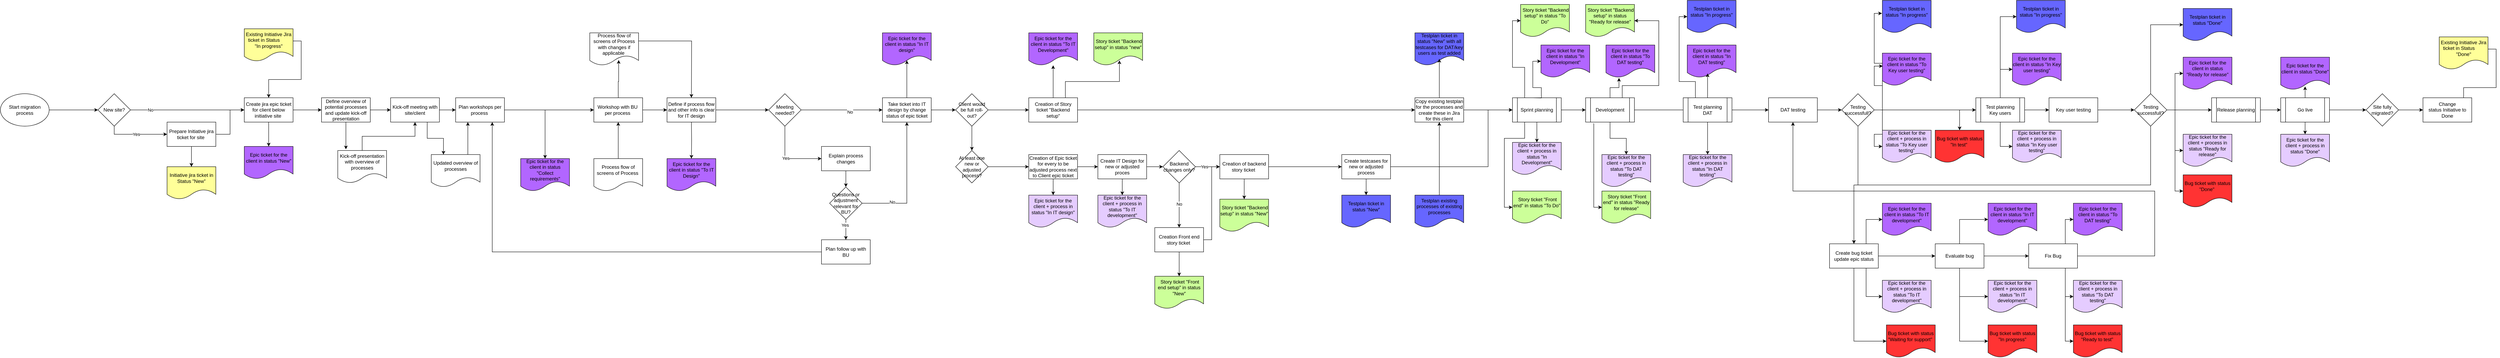 <mxfile version="26.0.11">
  <diagram name="Pagina-1" id="MSs8Dhvhf93qKQDW9ePJ">
    <mxGraphModel dx="5349" dy="1054" grid="1" gridSize="10" guides="1" tooltips="1" connect="1" arrows="1" fold="1" page="1" pageScale="1" pageWidth="3300" pageHeight="4681" math="0" shadow="0">
      <root>
        <mxCell id="0" />
        <mxCell id="1" parent="0" />
        <mxCell id="JK_t3SRdudCWYbcd_Vwk-64" style="edgeStyle=orthogonalEdgeStyle;rounded=0;orthogonalLoop=1;jettySize=auto;html=1;exitX=0.75;exitY=1;exitDx=0;exitDy=0;entryX=0.25;entryY=0;entryDx=0;entryDy=0;" edge="1" parent="1" source="JK_t3SRdudCWYbcd_Vwk-1" target="JK_t3SRdudCWYbcd_Vwk-63">
          <mxGeometry relative="1" as="geometry" />
        </mxCell>
        <mxCell id="JK_t3SRdudCWYbcd_Vwk-66" style="edgeStyle=orthogonalEdgeStyle;rounded=0;orthogonalLoop=1;jettySize=auto;html=1;exitX=1;exitY=0.5;exitDx=0;exitDy=0;entryX=0;entryY=0.5;entryDx=0;entryDy=0;" edge="1" parent="1" source="JK_t3SRdudCWYbcd_Vwk-1" target="JK_t3SRdudCWYbcd_Vwk-62">
          <mxGeometry relative="1" as="geometry" />
        </mxCell>
        <mxCell id="JK_t3SRdudCWYbcd_Vwk-1" value="Kick-off meeting with site/client" style="rounded=0;whiteSpace=wrap;html=1;" vertex="1" parent="1">
          <mxGeometry x="440" y="290" width="120" height="60" as="geometry" />
        </mxCell>
        <mxCell id="JK_t3SRdudCWYbcd_Vwk-15" style="edgeStyle=orthogonalEdgeStyle;rounded=0;orthogonalLoop=1;jettySize=auto;html=1;exitX=0.5;exitY=0;exitDx=0;exitDy=0;" edge="1" parent="1" source="JK_t3SRdudCWYbcd_Vwk-2" target="JK_t3SRdudCWYbcd_Vwk-1">
          <mxGeometry relative="1" as="geometry" />
        </mxCell>
        <mxCell id="JK_t3SRdudCWYbcd_Vwk-2" value="Kick-off presentation with overview of processes" style="shape=document;whiteSpace=wrap;html=1;boundedLbl=1;" vertex="1" parent="1">
          <mxGeometry x="310" y="420" width="120" height="80" as="geometry" />
        </mxCell>
        <mxCell id="JK_t3SRdudCWYbcd_Vwk-78" style="edgeStyle=orthogonalEdgeStyle;rounded=0;orthogonalLoop=1;jettySize=auto;html=1;exitX=1;exitY=0.5;exitDx=0;exitDy=0;entryX=0;entryY=0.5;entryDx=0;entryDy=0;" edge="1" parent="1" source="JK_t3SRdudCWYbcd_Vwk-8">
          <mxGeometry relative="1" as="geometry">
            <mxPoint x="1120" y="320" as="targetPoint" />
          </mxGeometry>
        </mxCell>
        <mxCell id="JK_t3SRdudCWYbcd_Vwk-8" value="Workshop with BU&amp;nbsp; per process&amp;nbsp;" style="rounded=0;whiteSpace=wrap;html=1;" vertex="1" parent="1">
          <mxGeometry x="940" y="290" width="120" height="60" as="geometry" />
        </mxCell>
        <mxCell id="JK_t3SRdudCWYbcd_Vwk-16" style="edgeStyle=orthogonalEdgeStyle;rounded=0;orthogonalLoop=1;jettySize=auto;html=1;exitX=0.5;exitY=0;exitDx=0;exitDy=0;entryX=0.5;entryY=1;entryDx=0;entryDy=0;" edge="1" parent="1" source="JK_t3SRdudCWYbcd_Vwk-13" target="JK_t3SRdudCWYbcd_Vwk-8">
          <mxGeometry relative="1" as="geometry">
            <mxPoint x="1040" y="450" as="targetPoint" />
          </mxGeometry>
        </mxCell>
        <mxCell id="JK_t3SRdudCWYbcd_Vwk-13" value="Process flow of screens of Process&amp;nbsp;" style="shape=document;whiteSpace=wrap;html=1;boundedLbl=1;" vertex="1" parent="1">
          <mxGeometry x="940" y="440" width="120" height="80" as="geometry" />
        </mxCell>
        <mxCell id="JK_t3SRdudCWYbcd_Vwk-269" value="" style="edgeStyle=orthogonalEdgeStyle;rounded=0;orthogonalLoop=1;jettySize=auto;html=1;" edge="1" parent="1" source="JK_t3SRdudCWYbcd_Vwk-18">
          <mxGeometry relative="1" as="geometry">
            <mxPoint x="-50" y="380" as="targetPoint" />
          </mxGeometry>
        </mxCell>
        <mxCell id="JK_t3SRdudCWYbcd_Vwk-271" value="" style="edgeStyle=orthogonalEdgeStyle;rounded=0;orthogonalLoop=1;jettySize=auto;html=1;" edge="1" parent="1" source="JK_t3SRdudCWYbcd_Vwk-18">
          <mxGeometry relative="1" as="geometry">
            <mxPoint x="-50" y="380" as="targetPoint" />
          </mxGeometry>
        </mxCell>
        <mxCell id="JK_t3SRdudCWYbcd_Vwk-21" style="edgeStyle=orthogonalEdgeStyle;rounded=0;orthogonalLoop=1;jettySize=auto;html=1;exitX=0.5;exitY=1;exitDx=0;exitDy=0;entryX=0.5;entryY=0;entryDx=0;entryDy=0;" edge="1" parent="1" source="JK_t3SRdudCWYbcd_Vwk-20" target="JK_t3SRdudCWYbcd_Vwk-18">
          <mxGeometry relative="1" as="geometry" />
        </mxCell>
        <mxCell id="JK_t3SRdudCWYbcd_Vwk-59" style="edgeStyle=orthogonalEdgeStyle;rounded=0;orthogonalLoop=1;jettySize=auto;html=1;exitX=1;exitY=0.5;exitDx=0;exitDy=0;entryX=0;entryY=0.5;entryDx=0;entryDy=0;" edge="1" parent="1" source="JK_t3SRdudCWYbcd_Vwk-20" target="JK_t3SRdudCWYbcd_Vwk-50">
          <mxGeometry relative="1" as="geometry" />
        </mxCell>
        <mxCell id="JK_t3SRdudCWYbcd_Vwk-20" value="Prepare Initiative jira ticket for site&amp;nbsp;" style="rounded=0;whiteSpace=wrap;html=1;" vertex="1" parent="1">
          <mxGeometry x="-110" y="350" width="120" height="60" as="geometry" />
        </mxCell>
        <mxCell id="JK_t3SRdudCWYbcd_Vwk-28" value="" style="edgeStyle=orthogonalEdgeStyle;rounded=0;orthogonalLoop=1;jettySize=auto;html=1;exitX=0.5;exitY=1;exitDx=0;exitDy=0;" edge="1" parent="1" source="JK_t3SRdudCWYbcd_Vwk-22" target="JK_t3SRdudCWYbcd_Vwk-20">
          <mxGeometry relative="1" as="geometry" />
        </mxCell>
        <mxCell id="JK_t3SRdudCWYbcd_Vwk-30" value="Yes" style="edgeLabel;html=1;align=center;verticalAlign=middle;resizable=0;points=[];" vertex="1" connectable="0" parent="JK_t3SRdudCWYbcd_Vwk-28">
          <mxGeometry x="-0.022" relative="1" as="geometry">
            <mxPoint as="offset" />
          </mxGeometry>
        </mxCell>
        <mxCell id="JK_t3SRdudCWYbcd_Vwk-22" value="New site?" style="rhombus;whiteSpace=wrap;html=1;" vertex="1" parent="1">
          <mxGeometry x="-280" y="280" width="80" height="80" as="geometry" />
        </mxCell>
        <mxCell id="JK_t3SRdudCWYbcd_Vwk-43" style="edgeStyle=orthogonalEdgeStyle;rounded=0;orthogonalLoop=1;jettySize=auto;html=1;exitX=1;exitY=0.5;exitDx=0;exitDy=0;entryX=0;entryY=0.5;entryDx=0;entryDy=0;" edge="1" parent="1" source="JK_t3SRdudCWYbcd_Vwk-27" target="JK_t3SRdudCWYbcd_Vwk-22">
          <mxGeometry relative="1" as="geometry" />
        </mxCell>
        <mxCell id="JK_t3SRdudCWYbcd_Vwk-27" value="Start migration process" style="ellipse;whiteSpace=wrap;html=1;" vertex="1" parent="1">
          <mxGeometry x="-520" y="280" width="120" height="80" as="geometry" />
        </mxCell>
        <mxCell id="JK_t3SRdudCWYbcd_Vwk-77" style="edgeStyle=orthogonalEdgeStyle;rounded=0;orthogonalLoop=1;jettySize=auto;html=1;exitX=1;exitY=0.25;exitDx=0;exitDy=0;entryX=0.5;entryY=0;entryDx=0;entryDy=0;" edge="1" parent="1" source="JK_t3SRdudCWYbcd_Vwk-47">
          <mxGeometry relative="1" as="geometry">
            <mxPoint x="1180" y="290" as="targetPoint" />
          </mxGeometry>
        </mxCell>
        <mxCell id="JK_t3SRdudCWYbcd_Vwk-47" value="Process flow of screens of Process with changes if applicable&amp;nbsp;" style="shape=document;whiteSpace=wrap;html=1;boundedLbl=1;" vertex="1" parent="1">
          <mxGeometry x="930" y="130" width="120" height="80" as="geometry" />
        </mxCell>
        <mxCell id="JK_t3SRdudCWYbcd_Vwk-49" style="edgeStyle=orthogonalEdgeStyle;rounded=0;orthogonalLoop=1;jettySize=auto;html=1;exitX=0.5;exitY=0;exitDx=0;exitDy=0;entryX=0.592;entryY=0.838;entryDx=0;entryDy=0;entryPerimeter=0;" edge="1" parent="1" source="JK_t3SRdudCWYbcd_Vwk-8" target="JK_t3SRdudCWYbcd_Vwk-47">
          <mxGeometry relative="1" as="geometry" />
        </mxCell>
        <mxCell id="JK_t3SRdudCWYbcd_Vwk-60" style="edgeStyle=orthogonalEdgeStyle;rounded=0;orthogonalLoop=1;jettySize=auto;html=1;exitX=1;exitY=0.5;exitDx=0;exitDy=0;entryX=0;entryY=0.5;entryDx=0;entryDy=0;" edge="1" parent="1" source="JK_t3SRdudCWYbcd_Vwk-50" target="JK_t3SRdudCWYbcd_Vwk-38">
          <mxGeometry relative="1" as="geometry" />
        </mxCell>
        <mxCell id="JK_t3SRdudCWYbcd_Vwk-50" value="Create jira epic ticket for client below initiative site&amp;nbsp;" style="rounded=0;whiteSpace=wrap;html=1;" vertex="1" parent="1">
          <mxGeometry x="80" y="290" width="120" height="60" as="geometry" />
        </mxCell>
        <mxCell id="JK_t3SRdudCWYbcd_Vwk-53" value="" style="edgeStyle=orthogonalEdgeStyle;rounded=0;orthogonalLoop=1;jettySize=auto;html=1;exitX=1;exitY=0.5;exitDx=0;exitDy=0;" edge="1" parent="1" source="JK_t3SRdudCWYbcd_Vwk-22">
          <mxGeometry relative="1" as="geometry">
            <mxPoint x="-240" y="280" as="sourcePoint" />
            <mxPoint x="80" y="320" as="targetPoint" />
            <Array as="points" />
          </mxGeometry>
        </mxCell>
        <mxCell id="JK_t3SRdudCWYbcd_Vwk-54" value="No" style="edgeLabel;html=1;align=center;verticalAlign=middle;resizable=0;points=[];" vertex="1" connectable="0" parent="JK_t3SRdudCWYbcd_Vwk-53">
          <mxGeometry x="-0.649" relative="1" as="geometry">
            <mxPoint as="offset" />
          </mxGeometry>
        </mxCell>
        <mxCell id="JK_t3SRdudCWYbcd_Vwk-55" style="edgeStyle=orthogonalEdgeStyle;rounded=0;orthogonalLoop=1;jettySize=auto;html=1;exitX=0.5;exitY=1;exitDx=0;exitDy=0;" edge="1" parent="1" source="JK_t3SRdudCWYbcd_Vwk-38">
          <mxGeometry relative="1" as="geometry">
            <mxPoint x="330" y="417" as="targetPoint" />
          </mxGeometry>
        </mxCell>
        <mxCell id="JK_t3SRdudCWYbcd_Vwk-61" style="edgeStyle=orthogonalEdgeStyle;rounded=0;orthogonalLoop=1;jettySize=auto;html=1;exitX=1;exitY=0.5;exitDx=0;exitDy=0;entryX=0;entryY=0.5;entryDx=0;entryDy=0;" edge="1" parent="1" source="JK_t3SRdudCWYbcd_Vwk-38" target="JK_t3SRdudCWYbcd_Vwk-1">
          <mxGeometry relative="1" as="geometry" />
        </mxCell>
        <mxCell id="JK_t3SRdudCWYbcd_Vwk-38" value="Define overview of potential processes and update kick-off presentation" style="rounded=0;whiteSpace=wrap;html=1;" vertex="1" parent="1">
          <mxGeometry x="270" y="290" width="120" height="60" as="geometry" />
        </mxCell>
        <mxCell id="JK_t3SRdudCWYbcd_Vwk-67" style="edgeStyle=orthogonalEdgeStyle;rounded=0;orthogonalLoop=1;jettySize=auto;html=1;exitX=1;exitY=0.5;exitDx=0;exitDy=0;entryX=0;entryY=0.5;entryDx=0;entryDy=0;" edge="1" parent="1" source="JK_t3SRdudCWYbcd_Vwk-62" target="JK_t3SRdudCWYbcd_Vwk-8">
          <mxGeometry relative="1" as="geometry" />
        </mxCell>
        <mxCell id="JK_t3SRdudCWYbcd_Vwk-62" value="Plan workshops per process&amp;nbsp;" style="rounded=0;whiteSpace=wrap;html=1;" vertex="1" parent="1">
          <mxGeometry x="600" y="290" width="120" height="60" as="geometry" />
        </mxCell>
        <mxCell id="JK_t3SRdudCWYbcd_Vwk-65" style="edgeStyle=orthogonalEdgeStyle;rounded=0;orthogonalLoop=1;jettySize=auto;html=1;exitX=0.75;exitY=0;exitDx=0;exitDy=0;entryX=0.25;entryY=1;entryDx=0;entryDy=0;" edge="1" parent="1" source="JK_t3SRdudCWYbcd_Vwk-63" target="JK_t3SRdudCWYbcd_Vwk-62">
          <mxGeometry relative="1" as="geometry" />
        </mxCell>
        <mxCell id="JK_t3SRdudCWYbcd_Vwk-63" value="Updated overview of processes" style="shape=document;whiteSpace=wrap;html=1;boundedLbl=1;" vertex="1" parent="1">
          <mxGeometry x="540" y="430" width="120" height="80" as="geometry" />
        </mxCell>
        <mxCell id="JK_t3SRdudCWYbcd_Vwk-87" style="edgeStyle=orthogonalEdgeStyle;rounded=0;orthogonalLoop=1;jettySize=auto;html=1;exitX=1;exitY=0.5;exitDx=0;exitDy=0;entryX=0;entryY=0.5;entryDx=0;entryDy=0;" edge="1" parent="1" source="JK_t3SRdudCWYbcd_Vwk-83" target="JK_t3SRdudCWYbcd_Vwk-86">
          <mxGeometry relative="1" as="geometry" />
        </mxCell>
        <mxCell id="JK_t3SRdudCWYbcd_Vwk-83" value="Define if process flow and other info is clear for IT design" style="rounded=0;whiteSpace=wrap;html=1;" vertex="1" parent="1">
          <mxGeometry x="1120" y="290" width="120" height="60" as="geometry" />
        </mxCell>
        <mxCell id="JK_t3SRdudCWYbcd_Vwk-89" style="edgeStyle=orthogonalEdgeStyle;rounded=0;orthogonalLoop=1;jettySize=auto;html=1;entryX=0;entryY=0.5;entryDx=0;entryDy=0;exitX=0.5;exitY=1;exitDx=0;exitDy=0;" edge="1" parent="1" source="JK_t3SRdudCWYbcd_Vwk-86" target="JK_t3SRdudCWYbcd_Vwk-88">
          <mxGeometry relative="1" as="geometry">
            <mxPoint x="1320" y="420" as="sourcePoint" />
          </mxGeometry>
        </mxCell>
        <mxCell id="JK_t3SRdudCWYbcd_Vwk-90" value="Yes" style="edgeLabel;html=1;align=center;verticalAlign=middle;resizable=0;points=[];" vertex="1" connectable="0" parent="JK_t3SRdudCWYbcd_Vwk-89">
          <mxGeometry x="-0.04" y="1" relative="1" as="geometry">
            <mxPoint as="offset" />
          </mxGeometry>
        </mxCell>
        <mxCell id="JK_t3SRdudCWYbcd_Vwk-92" style="edgeStyle=orthogonalEdgeStyle;rounded=0;orthogonalLoop=1;jettySize=auto;html=1;exitX=1;exitY=0.5;exitDx=0;exitDy=0;entryX=0;entryY=0.5;entryDx=0;entryDy=0;" edge="1" parent="1" source="JK_t3SRdudCWYbcd_Vwk-86" target="JK_t3SRdudCWYbcd_Vwk-91">
          <mxGeometry relative="1" as="geometry" />
        </mxCell>
        <mxCell id="JK_t3SRdudCWYbcd_Vwk-93" value="No" style="edgeLabel;html=1;align=center;verticalAlign=middle;resizable=0;points=[];" vertex="1" connectable="0" parent="JK_t3SRdudCWYbcd_Vwk-92">
          <mxGeometry x="0.2" y="-5" relative="1" as="geometry">
            <mxPoint as="offset" />
          </mxGeometry>
        </mxCell>
        <mxCell id="JK_t3SRdudCWYbcd_Vwk-86" value="Meeting needed?" style="rhombus;whiteSpace=wrap;html=1;" vertex="1" parent="1">
          <mxGeometry x="1370" y="280" width="80" height="80" as="geometry" />
        </mxCell>
        <mxCell id="JK_t3SRdudCWYbcd_Vwk-94" style="edgeStyle=orthogonalEdgeStyle;rounded=0;orthogonalLoop=1;jettySize=auto;html=1;exitX=1;exitY=0.5;exitDx=0;exitDy=0;entryX=0.5;entryY=1;entryDx=0;entryDy=0;" edge="1" parent="1" source="JK_t3SRdudCWYbcd_Vwk-114" target="JK_t3SRdudCWYbcd_Vwk-91">
          <mxGeometry relative="1" as="geometry" />
        </mxCell>
        <mxCell id="JK_t3SRdudCWYbcd_Vwk-116" value="No" style="edgeLabel;html=1;align=center;verticalAlign=middle;resizable=0;points=[];" vertex="1" connectable="0" parent="JK_t3SRdudCWYbcd_Vwk-94">
          <mxGeometry x="-0.523" y="3" relative="1" as="geometry">
            <mxPoint as="offset" />
          </mxGeometry>
        </mxCell>
        <mxCell id="JK_t3SRdudCWYbcd_Vwk-115" style="edgeStyle=orthogonalEdgeStyle;rounded=0;orthogonalLoop=1;jettySize=auto;html=1;exitX=0.5;exitY=1;exitDx=0;exitDy=0;entryX=0.5;entryY=0;entryDx=0;entryDy=0;" edge="1" parent="1" source="JK_t3SRdudCWYbcd_Vwk-88" target="JK_t3SRdudCWYbcd_Vwk-114">
          <mxGeometry relative="1" as="geometry" />
        </mxCell>
        <mxCell id="JK_t3SRdudCWYbcd_Vwk-88" value="Explain process changes" style="rounded=0;whiteSpace=wrap;html=1;" vertex="1" parent="1">
          <mxGeometry x="1500" y="410" width="120" height="60" as="geometry" />
        </mxCell>
        <mxCell id="JK_t3SRdudCWYbcd_Vwk-99" style="edgeStyle=orthogonalEdgeStyle;rounded=0;orthogonalLoop=1;jettySize=auto;html=1;exitX=1;exitY=0.5;exitDx=0;exitDy=0;entryX=0;entryY=0.5;entryDx=0;entryDy=0;" edge="1" parent="1" source="JK_t3SRdudCWYbcd_Vwk-91" target="JK_t3SRdudCWYbcd_Vwk-98">
          <mxGeometry relative="1" as="geometry" />
        </mxCell>
        <mxCell id="JK_t3SRdudCWYbcd_Vwk-91" value="Take ticket into IT design by change status of epic ticket" style="rounded=0;whiteSpace=wrap;html=1;" vertex="1" parent="1">
          <mxGeometry x="1650" y="290" width="120" height="60" as="geometry" />
        </mxCell>
        <mxCell id="JK_t3SRdudCWYbcd_Vwk-101" style="edgeStyle=orthogonalEdgeStyle;rounded=0;orthogonalLoop=1;jettySize=auto;html=1;exitX=1;exitY=0.5;exitDx=0;exitDy=0;entryX=0;entryY=0.5;entryDx=0;entryDy=0;" edge="1" parent="1" source="JK_t3SRdudCWYbcd_Vwk-98" target="JK_t3SRdudCWYbcd_Vwk-100">
          <mxGeometry relative="1" as="geometry" />
        </mxCell>
        <mxCell id="JK_t3SRdudCWYbcd_Vwk-107" style="edgeStyle=orthogonalEdgeStyle;rounded=0;orthogonalLoop=1;jettySize=auto;html=1;exitX=0.5;exitY=1;exitDx=0;exitDy=0;entryX=0.5;entryY=0;entryDx=0;entryDy=0;" edge="1" parent="1" source="JK_t3SRdudCWYbcd_Vwk-98" target="JK_t3SRdudCWYbcd_Vwk-106">
          <mxGeometry relative="1" as="geometry" />
        </mxCell>
        <mxCell id="JK_t3SRdudCWYbcd_Vwk-98" value="Client would be full roll-out?" style="rhombus;whiteSpace=wrap;html=1;" vertex="1" parent="1">
          <mxGeometry x="1830" y="280" width="80" height="80" as="geometry" />
        </mxCell>
        <mxCell id="JK_t3SRdudCWYbcd_Vwk-124" style="edgeStyle=orthogonalEdgeStyle;rounded=0;orthogonalLoop=1;jettySize=auto;html=1;exitX=1;exitY=0.5;exitDx=0;exitDy=0;entryX=0;entryY=0.5;entryDx=0;entryDy=0;" edge="1" parent="1" source="JK_t3SRdudCWYbcd_Vwk-100" target="JK_t3SRdudCWYbcd_Vwk-123">
          <mxGeometry relative="1" as="geometry" />
        </mxCell>
        <mxCell id="JK_t3SRdudCWYbcd_Vwk-100" value="Creation of Story ticket &quot;Backend setup&quot;" style="rounded=0;whiteSpace=wrap;html=1;" vertex="1" parent="1">
          <mxGeometry x="2010" y="290" width="120" height="60" as="geometry" />
        </mxCell>
        <mxCell id="JK_t3SRdudCWYbcd_Vwk-111" style="edgeStyle=orthogonalEdgeStyle;rounded=0;orthogonalLoop=1;jettySize=auto;html=1;exitX=1;exitY=0.5;exitDx=0;exitDy=0;entryX=0;entryY=0.5;entryDx=0;entryDy=0;" edge="1" parent="1" source="JK_t3SRdudCWYbcd_Vwk-106" target="JK_t3SRdudCWYbcd_Vwk-108">
          <mxGeometry relative="1" as="geometry" />
        </mxCell>
        <mxCell id="JK_t3SRdudCWYbcd_Vwk-106" value="At least one new or adjusted process?" style="rhombus;whiteSpace=wrap;html=1;" vertex="1" parent="1">
          <mxGeometry x="1830" y="420" width="80" height="80" as="geometry" />
        </mxCell>
        <mxCell id="JK_t3SRdudCWYbcd_Vwk-137" style="edgeStyle=orthogonalEdgeStyle;rounded=0;orthogonalLoop=1;jettySize=auto;html=1;exitX=1;exitY=0.5;exitDx=0;exitDy=0;entryX=0;entryY=0.5;entryDx=0;entryDy=0;" edge="1" parent="1" source="JK_t3SRdudCWYbcd_Vwk-108" target="JK_t3SRdudCWYbcd_Vwk-136">
          <mxGeometry relative="1" as="geometry" />
        </mxCell>
        <mxCell id="JK_t3SRdudCWYbcd_Vwk-108" value="Creation of Epic ticket for every to be adjusted process next to Client epic ticket" style="rounded=0;whiteSpace=wrap;html=1;" vertex="1" parent="1">
          <mxGeometry x="2010" y="430" width="120" height="60" as="geometry" />
        </mxCell>
        <mxCell id="JK_t3SRdudCWYbcd_Vwk-120" style="edgeStyle=orthogonalEdgeStyle;rounded=0;orthogonalLoop=1;jettySize=auto;html=1;exitX=0.5;exitY=1;exitDx=0;exitDy=0;entryX=0.5;entryY=0;entryDx=0;entryDy=0;" edge="1" parent="1" source="JK_t3SRdudCWYbcd_Vwk-114" target="JK_t3SRdudCWYbcd_Vwk-119">
          <mxGeometry relative="1" as="geometry" />
        </mxCell>
        <mxCell id="JK_t3SRdudCWYbcd_Vwk-121" value="Yes" style="edgeLabel;html=1;align=center;verticalAlign=middle;resizable=0;points=[];" vertex="1" connectable="0" parent="JK_t3SRdudCWYbcd_Vwk-120">
          <mxGeometry x="-0.44" y="-2" relative="1" as="geometry">
            <mxPoint as="offset" />
          </mxGeometry>
        </mxCell>
        <mxCell id="JK_t3SRdudCWYbcd_Vwk-114" value="Questions or adjustment relevant for BU?" style="rhombus;whiteSpace=wrap;html=1;" vertex="1" parent="1">
          <mxGeometry x="1520" y="510" width="80" height="80" as="geometry" />
        </mxCell>
        <mxCell id="JK_t3SRdudCWYbcd_Vwk-122" style="edgeStyle=orthogonalEdgeStyle;rounded=0;orthogonalLoop=1;jettySize=auto;html=1;exitX=0;exitY=0.5;exitDx=0;exitDy=0;entryX=0.75;entryY=1;entryDx=0;entryDy=0;" edge="1" parent="1" source="JK_t3SRdudCWYbcd_Vwk-119" target="JK_t3SRdudCWYbcd_Vwk-62">
          <mxGeometry relative="1" as="geometry">
            <mxPoint x="760" y="320" as="targetPoint" />
          </mxGeometry>
        </mxCell>
        <mxCell id="JK_t3SRdudCWYbcd_Vwk-119" value="Plan follow up with BU" style="rounded=0;whiteSpace=wrap;html=1;" vertex="1" parent="1">
          <mxGeometry x="1500" y="640" width="120" height="60" as="geometry" />
        </mxCell>
        <mxCell id="JK_t3SRdudCWYbcd_Vwk-131" style="edgeStyle=orthogonalEdgeStyle;rounded=0;orthogonalLoop=1;jettySize=auto;html=1;exitX=1;exitY=0.5;exitDx=0;exitDy=0;entryX=0;entryY=0.5;entryDx=0;entryDy=0;" edge="1" parent="1" source="JK_t3SRdudCWYbcd_Vwk-123" target="JK_t3SRdudCWYbcd_Vwk-130">
          <mxGeometry relative="1" as="geometry" />
        </mxCell>
        <mxCell id="JK_t3SRdudCWYbcd_Vwk-123" value="Copy existing testplan for the processes and create these in Jira for this client" style="rounded=0;whiteSpace=wrap;html=1;" vertex="1" parent="1">
          <mxGeometry x="2960" y="290" width="120" height="60" as="geometry" />
        </mxCell>
        <mxCell id="JK_t3SRdudCWYbcd_Vwk-167" style="edgeStyle=orthogonalEdgeStyle;rounded=0;orthogonalLoop=1;jettySize=auto;html=1;exitX=1;exitY=0.5;exitDx=0;exitDy=0;entryX=0;entryY=0.5;entryDx=0;entryDy=0;" edge="1" parent="1" source="JK_t3SRdudCWYbcd_Vwk-130" target="JK_t3SRdudCWYbcd_Vwk-151">
          <mxGeometry relative="1" as="geometry" />
        </mxCell>
        <mxCell id="JK_t3SRdudCWYbcd_Vwk-130" value="Sprint planning" style="shape=process;whiteSpace=wrap;html=1;backgroundOutline=1;" vertex="1" parent="1">
          <mxGeometry x="3200" y="290" width="120" height="60" as="geometry" />
        </mxCell>
        <mxCell id="JK_t3SRdudCWYbcd_Vwk-169" style="edgeStyle=orthogonalEdgeStyle;rounded=0;orthogonalLoop=1;jettySize=auto;html=1;exitX=1;exitY=0.5;exitDx=0;exitDy=0;entryX=0;entryY=0.5;entryDx=0;entryDy=0;" edge="1" parent="1" source="JK_t3SRdudCWYbcd_Vwk-136" target="JK_t3SRdudCWYbcd_Vwk-168">
          <mxGeometry relative="1" as="geometry" />
        </mxCell>
        <mxCell id="JK_t3SRdudCWYbcd_Vwk-136" value="Create IT Design for new or adjusted proces" style="rounded=0;whiteSpace=wrap;html=1;" vertex="1" parent="1">
          <mxGeometry x="2180" y="430" width="120" height="60" as="geometry" />
        </mxCell>
        <mxCell id="JK_t3SRdudCWYbcd_Vwk-184" style="edgeStyle=orthogonalEdgeStyle;rounded=0;orthogonalLoop=1;jettySize=auto;html=1;exitX=1;exitY=0.5;exitDx=0;exitDy=0;entryX=0;entryY=0.5;entryDx=0;entryDy=0;" edge="1" parent="1" source="JK_t3SRdudCWYbcd_Vwk-142" target="JK_t3SRdudCWYbcd_Vwk-130">
          <mxGeometry relative="1" as="geometry">
            <Array as="points">
              <mxPoint x="3140" y="460" />
              <mxPoint x="3140" y="320" />
            </Array>
          </mxGeometry>
        </mxCell>
        <mxCell id="JK_t3SRdudCWYbcd_Vwk-142" value="Create testcases for new or adjusted process" style="rounded=0;whiteSpace=wrap;html=1;" vertex="1" parent="1">
          <mxGeometry x="2780" y="430" width="120" height="60" as="geometry" />
        </mxCell>
        <mxCell id="JK_t3SRdudCWYbcd_Vwk-158" style="edgeStyle=orthogonalEdgeStyle;rounded=0;orthogonalLoop=1;jettySize=auto;html=1;exitX=1;exitY=0.5;exitDx=0;exitDy=0;entryX=0;entryY=0.5;entryDx=0;entryDy=0;" edge="1" parent="1" source="JK_t3SRdudCWYbcd_Vwk-151" target="JK_t3SRdudCWYbcd_Vwk-157">
          <mxGeometry relative="1" as="geometry" />
        </mxCell>
        <mxCell id="JK_t3SRdudCWYbcd_Vwk-151" value="Development" style="shape=process;whiteSpace=wrap;html=1;backgroundOutline=1;" vertex="1" parent="1">
          <mxGeometry x="3380" y="290" width="120" height="60" as="geometry" />
        </mxCell>
        <mxCell id="JK_t3SRdudCWYbcd_Vwk-200" style="edgeStyle=orthogonalEdgeStyle;rounded=0;orthogonalLoop=1;jettySize=auto;html=1;exitX=1;exitY=0.5;exitDx=0;exitDy=0;entryX=0;entryY=0.5;entryDx=0;entryDy=0;" edge="1" parent="1" source="JK_t3SRdudCWYbcd_Vwk-157" target="JK_t3SRdudCWYbcd_Vwk-199">
          <mxGeometry relative="1" as="geometry" />
        </mxCell>
        <mxCell id="JK_t3SRdudCWYbcd_Vwk-157" value="DAT testing" style="rounded=0;whiteSpace=wrap;html=1;" vertex="1" parent="1">
          <mxGeometry x="3830" y="290" width="120" height="60" as="geometry" />
        </mxCell>
        <mxCell id="JK_t3SRdudCWYbcd_Vwk-165" style="edgeStyle=orthogonalEdgeStyle;rounded=0;orthogonalLoop=1;jettySize=auto;html=1;exitX=1;exitY=0.5;exitDx=0;exitDy=0;" edge="1" parent="1" source="JK_t3SRdudCWYbcd_Vwk-163" target="JK_t3SRdudCWYbcd_Vwk-142">
          <mxGeometry relative="1" as="geometry" />
        </mxCell>
        <mxCell id="JK_t3SRdudCWYbcd_Vwk-163" value="Creation of backend story ticket&amp;nbsp;" style="rounded=0;whiteSpace=wrap;html=1;" vertex="1" parent="1">
          <mxGeometry x="2480" y="430" width="120" height="60" as="geometry" />
        </mxCell>
        <mxCell id="JK_t3SRdudCWYbcd_Vwk-170" style="edgeStyle=orthogonalEdgeStyle;rounded=0;orthogonalLoop=1;jettySize=auto;html=1;exitX=1;exitY=0.5;exitDx=0;exitDy=0;" edge="1" parent="1" source="JK_t3SRdudCWYbcd_Vwk-168" target="JK_t3SRdudCWYbcd_Vwk-163">
          <mxGeometry relative="1" as="geometry" />
        </mxCell>
        <mxCell id="JK_t3SRdudCWYbcd_Vwk-172" value="Yes" style="edgeLabel;html=1;align=center;verticalAlign=middle;resizable=0;points=[];" vertex="1" connectable="0" parent="JK_t3SRdudCWYbcd_Vwk-170">
          <mxGeometry x="-0.267" relative="1" as="geometry">
            <mxPoint as="offset" />
          </mxGeometry>
        </mxCell>
        <mxCell id="JK_t3SRdudCWYbcd_Vwk-180" style="edgeStyle=orthogonalEdgeStyle;rounded=0;orthogonalLoop=1;jettySize=auto;html=1;exitX=0.5;exitY=1;exitDx=0;exitDy=0;entryX=0.5;entryY=0;entryDx=0;entryDy=0;" edge="1" parent="1" source="JK_t3SRdudCWYbcd_Vwk-168" target="JK_t3SRdudCWYbcd_Vwk-174">
          <mxGeometry relative="1" as="geometry" />
        </mxCell>
        <mxCell id="JK_t3SRdudCWYbcd_Vwk-181" value="No" style="edgeLabel;html=1;align=center;verticalAlign=middle;resizable=0;points=[];" vertex="1" connectable="0" parent="JK_t3SRdudCWYbcd_Vwk-180">
          <mxGeometry x="-0.057" relative="1" as="geometry">
            <mxPoint as="offset" />
          </mxGeometry>
        </mxCell>
        <mxCell id="JK_t3SRdudCWYbcd_Vwk-168" value="Backend changes only?" style="rhombus;whiteSpace=wrap;html=1;" vertex="1" parent="1">
          <mxGeometry x="2340" y="420" width="80" height="80" as="geometry" />
        </mxCell>
        <mxCell id="JK_t3SRdudCWYbcd_Vwk-183" style="edgeStyle=orthogonalEdgeStyle;rounded=0;orthogonalLoop=1;jettySize=auto;html=1;exitX=1;exitY=0.5;exitDx=0;exitDy=0;entryX=0;entryY=0.5;entryDx=0;entryDy=0;" edge="1" parent="1" source="JK_t3SRdudCWYbcd_Vwk-174" target="JK_t3SRdudCWYbcd_Vwk-163">
          <mxGeometry relative="1" as="geometry" />
        </mxCell>
        <mxCell id="JK_t3SRdudCWYbcd_Vwk-174" value="Creation Front end story ticket&amp;nbsp;" style="rounded=0;whiteSpace=wrap;html=1;" vertex="1" parent="1">
          <mxGeometry x="2320" y="610" width="120" height="60" as="geometry" />
        </mxCell>
        <mxCell id="JK_t3SRdudCWYbcd_Vwk-191" value="Test planning DAT" style="shape=process;whiteSpace=wrap;html=1;backgroundOutline=1;" vertex="1" parent="1">
          <mxGeometry x="3620" y="290" width="120" height="60" as="geometry" />
        </mxCell>
        <mxCell id="JK_t3SRdudCWYbcd_Vwk-207" style="edgeStyle=orthogonalEdgeStyle;rounded=0;orthogonalLoop=1;jettySize=auto;html=1;exitX=0.5;exitY=1;exitDx=0;exitDy=0;entryX=0.5;entryY=0;entryDx=0;entryDy=0;" edge="1" parent="1" source="JK_t3SRdudCWYbcd_Vwk-199" target="JK_t3SRdudCWYbcd_Vwk-206">
          <mxGeometry relative="1" as="geometry" />
        </mxCell>
        <mxCell id="JK_t3SRdudCWYbcd_Vwk-232" style="edgeStyle=orthogonalEdgeStyle;rounded=0;orthogonalLoop=1;jettySize=auto;html=1;exitX=1;exitY=0.5;exitDx=0;exitDy=0;entryX=0;entryY=0.5;entryDx=0;entryDy=0;" edge="1" parent="1" source="JK_t3SRdudCWYbcd_Vwk-199" target="JK_t3SRdudCWYbcd_Vwk-202">
          <mxGeometry relative="1" as="geometry" />
        </mxCell>
        <mxCell id="JK_t3SRdudCWYbcd_Vwk-199" value="Testing successfull?" style="rhombus;whiteSpace=wrap;html=1;" vertex="1" parent="1">
          <mxGeometry x="4010" y="280" width="80" height="80" as="geometry" />
        </mxCell>
        <mxCell id="JK_t3SRdudCWYbcd_Vwk-241" style="edgeStyle=orthogonalEdgeStyle;rounded=0;orthogonalLoop=1;jettySize=auto;html=1;exitX=1;exitY=0.5;exitDx=0;exitDy=0;entryX=0;entryY=0.5;entryDx=0;entryDy=0;" edge="1" parent="1" source="JK_t3SRdudCWYbcd_Vwk-202" target="JK_t3SRdudCWYbcd_Vwk-228">
          <mxGeometry relative="1" as="geometry" />
        </mxCell>
        <mxCell id="JK_t3SRdudCWYbcd_Vwk-202" value="Test planning Key users" style="shape=process;whiteSpace=wrap;html=1;backgroundOutline=1;" vertex="1" parent="1">
          <mxGeometry x="4340" y="290" width="120" height="60" as="geometry" />
        </mxCell>
        <mxCell id="JK_t3SRdudCWYbcd_Vwk-215" style="edgeStyle=orthogonalEdgeStyle;rounded=0;orthogonalLoop=1;jettySize=auto;html=1;exitX=1;exitY=0.5;exitDx=0;exitDy=0;entryX=0;entryY=0.5;entryDx=0;entryDy=0;" edge="1" parent="1" source="JK_t3SRdudCWYbcd_Vwk-206" target="JK_t3SRdudCWYbcd_Vwk-214">
          <mxGeometry relative="1" as="geometry" />
        </mxCell>
        <mxCell id="JK_t3SRdudCWYbcd_Vwk-206" value="Create bug ticket update epic status" style="rounded=0;whiteSpace=wrap;html=1;" vertex="1" parent="1">
          <mxGeometry x="3980" y="650" width="120" height="60" as="geometry" />
        </mxCell>
        <mxCell id="JK_t3SRdudCWYbcd_Vwk-221" style="edgeStyle=orthogonalEdgeStyle;rounded=0;orthogonalLoop=1;jettySize=auto;html=1;exitX=1;exitY=0.5;exitDx=0;exitDy=0;entryX=0;entryY=0.5;entryDx=0;entryDy=0;" edge="1" parent="1" source="JK_t3SRdudCWYbcd_Vwk-214" target="JK_t3SRdudCWYbcd_Vwk-220">
          <mxGeometry relative="1" as="geometry" />
        </mxCell>
        <mxCell id="JK_t3SRdudCWYbcd_Vwk-214" value="Evaluate bug" style="rounded=0;whiteSpace=wrap;html=1;" vertex="1" parent="1">
          <mxGeometry x="4240" y="650" width="120" height="60" as="geometry" />
        </mxCell>
        <mxCell id="JK_t3SRdudCWYbcd_Vwk-226" style="edgeStyle=orthogonalEdgeStyle;rounded=0;orthogonalLoop=1;jettySize=auto;html=1;exitX=1;exitY=0.5;exitDx=0;exitDy=0;entryX=0.5;entryY=1;entryDx=0;entryDy=0;" edge="1" parent="1" source="JK_t3SRdudCWYbcd_Vwk-220" target="JK_t3SRdudCWYbcd_Vwk-157">
          <mxGeometry relative="1" as="geometry">
            <Array as="points">
              <mxPoint x="4780" y="680" />
              <mxPoint x="4780" y="520" />
              <mxPoint x="3890" y="520" />
            </Array>
          </mxGeometry>
        </mxCell>
        <mxCell id="JK_t3SRdudCWYbcd_Vwk-220" value="Fix Bug" style="rounded=0;whiteSpace=wrap;html=1;" vertex="1" parent="1">
          <mxGeometry x="4470" y="650" width="120" height="60" as="geometry" />
        </mxCell>
        <mxCell id="JK_t3SRdudCWYbcd_Vwk-243" style="edgeStyle=orthogonalEdgeStyle;rounded=0;orthogonalLoop=1;jettySize=auto;html=1;exitX=1;exitY=0.5;exitDx=0;exitDy=0;" edge="1" parent="1" source="JK_t3SRdudCWYbcd_Vwk-228" target="JK_t3SRdudCWYbcd_Vwk-242">
          <mxGeometry relative="1" as="geometry" />
        </mxCell>
        <mxCell id="JK_t3SRdudCWYbcd_Vwk-228" value="Key user testing" style="rounded=0;whiteSpace=wrap;html=1;" vertex="1" parent="1">
          <mxGeometry x="4520" y="290" width="120" height="60" as="geometry" />
        </mxCell>
        <mxCell id="JK_t3SRdudCWYbcd_Vwk-245" style="edgeStyle=orthogonalEdgeStyle;rounded=0;orthogonalLoop=1;jettySize=auto;html=1;exitX=1;exitY=0.5;exitDx=0;exitDy=0;entryX=0;entryY=0.5;entryDx=0;entryDy=0;" edge="1" parent="1" source="JK_t3SRdudCWYbcd_Vwk-242" target="JK_t3SRdudCWYbcd_Vwk-244">
          <mxGeometry relative="1" as="geometry" />
        </mxCell>
        <mxCell id="JK_t3SRdudCWYbcd_Vwk-248" style="edgeStyle=orthogonalEdgeStyle;rounded=0;orthogonalLoop=1;jettySize=auto;html=1;exitX=0.5;exitY=1;exitDx=0;exitDy=0;entryX=0.5;entryY=0;entryDx=0;entryDy=0;" edge="1" parent="1" source="JK_t3SRdudCWYbcd_Vwk-242" target="JK_t3SRdudCWYbcd_Vwk-206">
          <mxGeometry relative="1" as="geometry" />
        </mxCell>
        <mxCell id="JK_t3SRdudCWYbcd_Vwk-242" value="Testing successfull?" style="rhombus;whiteSpace=wrap;html=1;" vertex="1" parent="1">
          <mxGeometry x="4730" y="280" width="80" height="80" as="geometry" />
        </mxCell>
        <mxCell id="JK_t3SRdudCWYbcd_Vwk-264" style="edgeStyle=orthogonalEdgeStyle;rounded=0;orthogonalLoop=1;jettySize=auto;html=1;exitX=1;exitY=0.5;exitDx=0;exitDy=0;" edge="1" parent="1" source="JK_t3SRdudCWYbcd_Vwk-244" target="JK_t3SRdudCWYbcd_Vwk-249">
          <mxGeometry relative="1" as="geometry" />
        </mxCell>
        <mxCell id="JK_t3SRdudCWYbcd_Vwk-244" value="Release planning" style="shape=process;whiteSpace=wrap;html=1;backgroundOutline=1;" vertex="1" parent="1">
          <mxGeometry x="4920" y="290" width="120" height="60" as="geometry" />
        </mxCell>
        <mxCell id="JK_t3SRdudCWYbcd_Vwk-249" value="Go live" style="shape=process;whiteSpace=wrap;html=1;backgroundOutline=1;" vertex="1" parent="1">
          <mxGeometry x="5090" y="290" width="120" height="60" as="geometry" />
        </mxCell>
        <mxCell id="JK_t3SRdudCWYbcd_Vwk-267" value="Initative" parent="0" />
        <mxCell id="JK_t3SRdudCWYbcd_Vwk-18" value="Initiative jira ticket in Status &quot;New&quot;" style="shape=document;whiteSpace=wrap;html=1;boundedLbl=1;fillColor=light-dark(#FFFF99,var(--ge-dark-color, #121212));" vertex="1" parent="JK_t3SRdudCWYbcd_Vwk-267">
          <mxGeometry x="-110" y="460" width="120" height="80" as="geometry" />
        </mxCell>
        <mxCell id="JK_t3SRdudCWYbcd_Vwk-272" value="" style="edgeStyle=orthogonalEdgeStyle;rounded=0;orthogonalLoop=1;jettySize=auto;html=1;" edge="1" parent="JK_t3SRdudCWYbcd_Vwk-267" source="JK_t3SRdudCWYbcd_Vwk-20" target="JK_t3SRdudCWYbcd_Vwk-18">
          <mxGeometry relative="1" as="geometry" />
        </mxCell>
        <mxCell id="JK_t3SRdudCWYbcd_Vwk-75" style="edgeStyle=orthogonalEdgeStyle;rounded=0;orthogonalLoop=1;jettySize=auto;html=1;exitX=1;exitY=0.75;exitDx=0;exitDy=0;entryX=0.5;entryY=0;entryDx=0;entryDy=0;" edge="1" parent="JK_t3SRdudCWYbcd_Vwk-267" source="JK_t3SRdudCWYbcd_Vwk-74" target="JK_t3SRdudCWYbcd_Vwk-50">
          <mxGeometry relative="1" as="geometry">
            <Array as="points">
              <mxPoint x="200" y="150" />
              <mxPoint x="220" y="150" />
              <mxPoint x="220" y="245" />
              <mxPoint x="140" y="245" />
            </Array>
          </mxGeometry>
        </mxCell>
        <mxCell id="JK_t3SRdudCWYbcd_Vwk-74" value="Existing Initiative Jira ticket in Status&amp;nbsp; &amp;nbsp; &amp;nbsp; &amp;nbsp; &quot;In progress&quot;" style="shape=document;whiteSpace=wrap;html=1;boundedLbl=1;fillColor=light-dark(#FFFF99,var(--ge-dark-color, #121212));" vertex="1" parent="JK_t3SRdudCWYbcd_Vwk-267">
          <mxGeometry x="80" y="120" width="120" height="80" as="geometry" />
        </mxCell>
        <mxCell id="JK_t3SRdudCWYbcd_Vwk-298" value="Existing Initiative Jira ticket in Status&amp;nbsp; &amp;nbsp; &amp;nbsp; &amp;nbsp; &quot;Done&quot;" style="shape=document;whiteSpace=wrap;html=1;boundedLbl=1;fillColor=light-dark(#FFFF99,var(--ge-dark-color, #121212));" vertex="1" parent="JK_t3SRdudCWYbcd_Vwk-267">
          <mxGeometry x="5480" y="140" width="120" height="80" as="geometry" />
        </mxCell>
        <mxCell id="JK_t3SRdudCWYbcd_Vwk-297" style="edgeStyle=orthogonalEdgeStyle;rounded=0;orthogonalLoop=1;jettySize=auto;html=1;exitX=1;exitY=0.75;exitDx=0;exitDy=0;entryX=0.5;entryY=0;entryDx=0;entryDy=0;" edge="1" parent="JK_t3SRdudCWYbcd_Vwk-267" source="JK_t3SRdudCWYbcd_Vwk-298">
          <mxGeometry relative="1" as="geometry">
            <mxPoint x="5540" y="310" as="targetPoint" />
            <Array as="points">
              <mxPoint x="5600" y="170" />
              <mxPoint x="5620" y="170" />
              <mxPoint x="5620" y="265" />
              <mxPoint x="5540" y="265" />
            </Array>
          </mxGeometry>
        </mxCell>
        <mxCell id="JK_t3SRdudCWYbcd_Vwk-277" value="Epic" parent="0" />
        <mxCell id="JK_t3SRdudCWYbcd_Vwk-96" style="edgeStyle=orthogonalEdgeStyle;rounded=0;orthogonalLoop=1;jettySize=auto;html=1;exitX=0.5;exitY=0;exitDx=0;exitDy=0;entryX=0.5;entryY=0.85;entryDx=0;entryDy=0;entryPerimeter=0;" edge="1" parent="JK_t3SRdudCWYbcd_Vwk-277" source="JK_t3SRdudCWYbcd_Vwk-91" target="JK_t3SRdudCWYbcd_Vwk-95">
          <mxGeometry relative="1" as="geometry" />
        </mxCell>
        <mxCell id="JK_t3SRdudCWYbcd_Vwk-95" value="Epic ticket for the client in status &quot;In IT design&quot;" style="shape=document;whiteSpace=wrap;html=1;boundedLbl=1;fillColor=light-dark(#B266FF,var(--ge-dark-color, #121212));" vertex="1" parent="JK_t3SRdudCWYbcd_Vwk-277">
          <mxGeometry x="1650" y="130" width="120" height="80" as="geometry" />
        </mxCell>
        <mxCell id="JK_t3SRdudCWYbcd_Vwk-79" value="Epic ticket for the client in status &quot;To IT Design&quot;" style="shape=document;whiteSpace=wrap;html=1;boundedLbl=1;fillColor=light-dark(#B266FF,var(--ge-dark-color, #121212));" vertex="1" parent="JK_t3SRdudCWYbcd_Vwk-277">
          <mxGeometry x="1120" y="440" width="120" height="80" as="geometry" />
        </mxCell>
        <mxCell id="JK_t3SRdudCWYbcd_Vwk-80" style="edgeStyle=orthogonalEdgeStyle;rounded=0;orthogonalLoop=1;jettySize=auto;html=1;exitX=0.5;exitY=1;exitDx=0;exitDy=0;entryX=0.5;entryY=0;entryDx=0;entryDy=0;" edge="1" parent="JK_t3SRdudCWYbcd_Vwk-277" target="JK_t3SRdudCWYbcd_Vwk-79">
          <mxGeometry relative="1" as="geometry">
            <mxPoint x="1180" y="350" as="sourcePoint" />
          </mxGeometry>
        </mxCell>
        <mxCell id="JK_t3SRdudCWYbcd_Vwk-69" value="Epic ticket for the client in status &quot;Collect&lt;br&gt;requirements&quot;" style="shape=document;whiteSpace=wrap;html=1;boundedLbl=1;fillColor=light-dark(#B266FF,var(--ge-dark-color, #121212));" vertex="1" parent="JK_t3SRdudCWYbcd_Vwk-277">
          <mxGeometry x="760" y="440" width="120" height="80" as="geometry" />
        </mxCell>
        <mxCell id="JK_t3SRdudCWYbcd_Vwk-71" style="edgeStyle=orthogonalEdgeStyle;rounded=0;orthogonalLoop=1;jettySize=auto;html=1;exitX=1;exitY=0.5;exitDx=0;exitDy=0;entryX=0.5;entryY=0;entryDx=0;entryDy=0;" edge="1" parent="JK_t3SRdudCWYbcd_Vwk-277" source="JK_t3SRdudCWYbcd_Vwk-62" target="JK_t3SRdudCWYbcd_Vwk-69">
          <mxGeometry relative="1" as="geometry">
            <mxPoint x="820" y="350" as="sourcePoint" />
          </mxGeometry>
        </mxCell>
        <mxCell id="JK_t3SRdudCWYbcd_Vwk-56" value="Epic ticket for the client in status &quot;New&quot;" style="shape=document;whiteSpace=wrap;html=1;boundedLbl=1;fillColor=light-dark(#B266FF,var(--ge-dark-color, #121212));" vertex="1" parent="JK_t3SRdudCWYbcd_Vwk-277">
          <mxGeometry x="80" y="410" width="120" height="80" as="geometry" />
        </mxCell>
        <mxCell id="JK_t3SRdudCWYbcd_Vwk-58" style="edgeStyle=orthogonalEdgeStyle;rounded=0;orthogonalLoop=1;jettySize=auto;html=1;exitX=0.5;exitY=1;exitDx=0;exitDy=0;entryX=0.5;entryY=0;entryDx=0;entryDy=0;" edge="1" parent="JK_t3SRdudCWYbcd_Vwk-277" source="JK_t3SRdudCWYbcd_Vwk-50" target="JK_t3SRdudCWYbcd_Vwk-56">
          <mxGeometry relative="1" as="geometry" />
        </mxCell>
        <mxCell id="JK_t3SRdudCWYbcd_Vwk-103" style="edgeStyle=orthogonalEdgeStyle;rounded=0;orthogonalLoop=1;jettySize=auto;html=1;exitX=0.5;exitY=0;exitDx=0;exitDy=0;" edge="1" parent="JK_t3SRdudCWYbcd_Vwk-277" source="JK_t3SRdudCWYbcd_Vwk-100" target="JK_t3SRdudCWYbcd_Vwk-102">
          <mxGeometry relative="1" as="geometry" />
        </mxCell>
        <mxCell id="JK_t3SRdudCWYbcd_Vwk-102" value="Epic ticket for the client in status &quot;To IT Development&quot;" style="shape=document;whiteSpace=wrap;html=1;boundedLbl=1;fillColor=light-dark(#B266FF,var(--ge-dark-color, #121212));" vertex="1" parent="JK_t3SRdudCWYbcd_Vwk-277">
          <mxGeometry x="2010" y="130" width="120" height="80" as="geometry" />
        </mxCell>
        <mxCell id="JK_t3SRdudCWYbcd_Vwk-110" style="edgeStyle=orthogonalEdgeStyle;rounded=0;orthogonalLoop=1;jettySize=auto;html=1;exitX=0.5;exitY=1;exitDx=0;exitDy=0;" edge="1" parent="JK_t3SRdudCWYbcd_Vwk-277" source="JK_t3SRdudCWYbcd_Vwk-108" target="JK_t3SRdudCWYbcd_Vwk-109">
          <mxGeometry relative="1" as="geometry" />
        </mxCell>
        <mxCell id="JK_t3SRdudCWYbcd_Vwk-109" value="Epic ticket for the client + process in status &quot;In IT design&quot;" style="shape=document;whiteSpace=wrap;html=1;boundedLbl=1;fillColor=light-dark(#E5CCFF,var(--ge-dark-color, #121212));" vertex="1" parent="JK_t3SRdudCWYbcd_Vwk-277">
          <mxGeometry x="2010" y="530" width="120" height="80" as="geometry" />
        </mxCell>
        <mxCell id="JK_t3SRdudCWYbcd_Vwk-140" value="Epic ticket for the client + process in status &quot;To IT development&quot;" style="shape=document;whiteSpace=wrap;html=1;boundedLbl=1;fillColor=light-dark(#E5CCFF,var(--ge-dark-color, #121212));" vertex="1" parent="JK_t3SRdudCWYbcd_Vwk-277">
          <mxGeometry x="2180" y="530" width="120" height="80" as="geometry" />
        </mxCell>
        <mxCell id="JK_t3SRdudCWYbcd_Vwk-141" style="edgeStyle=orthogonalEdgeStyle;rounded=0;orthogonalLoop=1;jettySize=auto;html=1;exitX=0.5;exitY=1;exitDx=0;exitDy=0;" edge="1" parent="JK_t3SRdudCWYbcd_Vwk-277" source="JK_t3SRdudCWYbcd_Vwk-136" target="JK_t3SRdudCWYbcd_Vwk-140">
          <mxGeometry relative="1" as="geometry" />
        </mxCell>
        <mxCell id="JK_t3SRdudCWYbcd_Vwk-154" value="Epic ticket for the client + process in status &quot;In Development&quot;" style="shape=document;whiteSpace=wrap;html=1;boundedLbl=1;fillColor=light-dark(#E5CCFF,var(--ge-dark-color, #121212));" vertex="1" parent="JK_t3SRdudCWYbcd_Vwk-277">
          <mxGeometry x="3200" y="400" width="120" height="80" as="geometry" />
        </mxCell>
        <mxCell id="JK_t3SRdudCWYbcd_Vwk-152" value="Epic ticket for the client in status &quot;In Development&quot;" style="shape=document;whiteSpace=wrap;html=1;boundedLbl=1;fillColor=light-dark(#B266FF,var(--ge-dark-color, #121212));" vertex="1" parent="JK_t3SRdudCWYbcd_Vwk-277">
          <mxGeometry x="3270" y="160" width="120" height="80" as="geometry" />
        </mxCell>
        <mxCell id="JK_t3SRdudCWYbcd_Vwk-189" style="edgeStyle=orthogonalEdgeStyle;rounded=0;orthogonalLoop=1;jettySize=auto;html=1;exitX=0.75;exitY=0;exitDx=0;exitDy=0;entryX=0;entryY=0.5;entryDx=0;entryDy=0;" edge="1" parent="JK_t3SRdudCWYbcd_Vwk-277" target="JK_t3SRdudCWYbcd_Vwk-152">
          <mxGeometry relative="1" as="geometry">
            <mxPoint x="3250" y="290" as="sourcePoint" />
            <mxPoint x="3270" y="191.04" as="targetPoint" />
          </mxGeometry>
        </mxCell>
        <mxCell id="JK_t3SRdudCWYbcd_Vwk-187" value="Epic ticket for the client in status &quot;To DAT testing&quot;" style="shape=document;whiteSpace=wrap;html=1;boundedLbl=1;fillColor=light-dark(#B266FF,var(--ge-dark-color, #121212));" vertex="1" parent="JK_t3SRdudCWYbcd_Vwk-277">
          <mxGeometry x="3430" y="160" width="120" height="80" as="geometry" />
        </mxCell>
        <mxCell id="JK_t3SRdudCWYbcd_Vwk-192" style="edgeStyle=orthogonalEdgeStyle;rounded=0;orthogonalLoop=1;jettySize=auto;html=1;exitX=0.5;exitY=0;exitDx=0;exitDy=0;entryX=0.267;entryY=1.013;entryDx=0;entryDy=0;entryPerimeter=0;" edge="1" parent="JK_t3SRdudCWYbcd_Vwk-277" source="JK_t3SRdudCWYbcd_Vwk-151" target="JK_t3SRdudCWYbcd_Vwk-187">
          <mxGeometry relative="1" as="geometry" />
        </mxCell>
        <mxCell id="JK_t3SRdudCWYbcd_Vwk-193" style="edgeStyle=orthogonalEdgeStyle;rounded=0;orthogonalLoop=1;jettySize=auto;html=1;exitX=0.5;exitY=1;exitDx=0;exitDy=0;entryX=0.5;entryY=0;entryDx=0;entryDy=0;" edge="1" parent="JK_t3SRdudCWYbcd_Vwk-277" source="JK_t3SRdudCWYbcd_Vwk-151" target="JK_t3SRdudCWYbcd_Vwk-188">
          <mxGeometry relative="1" as="geometry" />
        </mxCell>
        <mxCell id="JK_t3SRdudCWYbcd_Vwk-188" value="Epic ticket for the client + process in status &quot;To DAT testing&quot;" style="shape=document;whiteSpace=wrap;html=1;boundedLbl=1;fillColor=light-dark(#E5CCFF,var(--ge-dark-color, #121212));" vertex="1" parent="JK_t3SRdudCWYbcd_Vwk-277">
          <mxGeometry x="3420" y="430" width="120" height="80" as="geometry" />
        </mxCell>
        <mxCell id="JK_t3SRdudCWYbcd_Vwk-196" value="Epic ticket for the client + process in status &quot;In DAT testing&quot;" style="shape=document;whiteSpace=wrap;html=1;boundedLbl=1;fillColor=light-dark(#E5CCFF,var(--ge-dark-color, #121212));" vertex="1" parent="JK_t3SRdudCWYbcd_Vwk-277">
          <mxGeometry x="3620" y="430" width="120" height="80" as="geometry" />
        </mxCell>
        <mxCell id="JK_t3SRdudCWYbcd_Vwk-198" style="edgeStyle=orthogonalEdgeStyle;rounded=0;orthogonalLoop=1;jettySize=auto;html=1;exitX=0.5;exitY=1;exitDx=0;exitDy=0;" edge="1" parent="JK_t3SRdudCWYbcd_Vwk-277" source="JK_t3SRdudCWYbcd_Vwk-191" target="JK_t3SRdudCWYbcd_Vwk-196">
          <mxGeometry relative="1" as="geometry" />
        </mxCell>
        <mxCell id="JK_t3SRdudCWYbcd_Vwk-195" value="Epic ticket for the client in status &quot;In DAT testing&quot;" style="shape=document;whiteSpace=wrap;html=1;boundedLbl=1;fillColor=light-dark(#B266FF,var(--ge-dark-color, #121212));" vertex="1" parent="JK_t3SRdudCWYbcd_Vwk-277">
          <mxGeometry x="3630" y="160" width="120" height="80" as="geometry" />
        </mxCell>
        <mxCell id="JK_t3SRdudCWYbcd_Vwk-266" style="edgeStyle=orthogonalEdgeStyle;rounded=0;orthogonalLoop=1;jettySize=auto;html=1;exitX=0.5;exitY=0;exitDx=0;exitDy=0;" edge="1" parent="JK_t3SRdudCWYbcd_Vwk-277" source="JK_t3SRdudCWYbcd_Vwk-191">
          <mxGeometry relative="1" as="geometry">
            <mxPoint x="3680" y="230" as="targetPoint" />
          </mxGeometry>
        </mxCell>
        <mxCell id="JK_t3SRdudCWYbcd_Vwk-233" style="edgeStyle=orthogonalEdgeStyle;rounded=0;orthogonalLoop=1;jettySize=auto;html=1;exitX=1;exitY=0.5;exitDx=0;exitDy=0;entryX=0.008;entryY=0.4;entryDx=0;entryDy=0;entryPerimeter=0;" edge="1" parent="JK_t3SRdudCWYbcd_Vwk-277" source="JK_t3SRdudCWYbcd_Vwk-199" target="JK_t3SRdudCWYbcd_Vwk-230">
          <mxGeometry relative="1" as="geometry" />
        </mxCell>
        <mxCell id="JK_t3SRdudCWYbcd_Vwk-230" value="Epic ticket for the client in status &quot;To Key user testing&quot;" style="shape=document;whiteSpace=wrap;html=1;boundedLbl=1;fillColor=light-dark(#B266FF,var(--ge-dark-color, #121212));" vertex="1" parent="JK_t3SRdudCWYbcd_Vwk-277">
          <mxGeometry x="4110" y="180" width="120" height="80" as="geometry" />
        </mxCell>
        <mxCell id="JK_t3SRdudCWYbcd_Vwk-212" style="edgeStyle=orthogonalEdgeStyle;rounded=0;orthogonalLoop=1;jettySize=auto;html=1;exitX=0.75;exitY=0;exitDx=0;exitDy=0;entryX=0;entryY=0.5;entryDx=0;entryDy=0;" edge="1" parent="JK_t3SRdudCWYbcd_Vwk-277" source="JK_t3SRdudCWYbcd_Vwk-206" target="JK_t3SRdudCWYbcd_Vwk-210">
          <mxGeometry relative="1" as="geometry" />
        </mxCell>
        <mxCell id="JK_t3SRdudCWYbcd_Vwk-210" value="Epic ticket for the client in status &quot;To IT development&quot;" style="shape=document;whiteSpace=wrap;html=1;boundedLbl=1;fillColor=light-dark(#B266FF,var(--ge-dark-color, #121212));" vertex="1" parent="JK_t3SRdudCWYbcd_Vwk-277">
          <mxGeometry x="4110" y="550" width="120" height="80" as="geometry" />
        </mxCell>
        <mxCell id="JK_t3SRdudCWYbcd_Vwk-235" value="Epic ticket for the client in status &quot;In Key user testing&quot;" style="shape=document;whiteSpace=wrap;html=1;boundedLbl=1;fillColor=light-dark(#B266FF,var(--ge-dark-color, #121212));" vertex="1" parent="JK_t3SRdudCWYbcd_Vwk-277">
          <mxGeometry x="4430" y="180" width="120" height="80" as="geometry" />
        </mxCell>
        <mxCell id="JK_t3SRdudCWYbcd_Vwk-237" style="edgeStyle=orthogonalEdgeStyle;rounded=0;orthogonalLoop=1;jettySize=auto;html=1;exitX=0.5;exitY=0;exitDx=0;exitDy=0;entryX=0;entryY=0.5;entryDx=0;entryDy=0;" edge="1" parent="JK_t3SRdudCWYbcd_Vwk-277" source="JK_t3SRdudCWYbcd_Vwk-202" target="JK_t3SRdudCWYbcd_Vwk-235">
          <mxGeometry relative="1" as="geometry" />
        </mxCell>
        <mxCell id="JK_t3SRdudCWYbcd_Vwk-216" value="Epic ticket for the client in status &quot;In IT development&quot;" style="shape=document;whiteSpace=wrap;html=1;boundedLbl=1;fillColor=light-dark(#B266FF,var(--ge-dark-color, #121212));" vertex="1" parent="JK_t3SRdudCWYbcd_Vwk-277">
          <mxGeometry x="4370" y="550" width="120" height="80" as="geometry" />
        </mxCell>
        <mxCell id="JK_t3SRdudCWYbcd_Vwk-218" style="edgeStyle=orthogonalEdgeStyle;rounded=0;orthogonalLoop=1;jettySize=auto;html=1;exitX=0.5;exitY=0;exitDx=0;exitDy=0;entryX=0;entryY=0.5;entryDx=0;entryDy=0;" edge="1" parent="JK_t3SRdudCWYbcd_Vwk-277" source="JK_t3SRdudCWYbcd_Vwk-214" target="JK_t3SRdudCWYbcd_Vwk-216">
          <mxGeometry relative="1" as="geometry" />
        </mxCell>
        <mxCell id="JK_t3SRdudCWYbcd_Vwk-222" value="Epic ticket for the client in status &quot;To DAT testing&quot;" style="shape=document;whiteSpace=wrap;html=1;boundedLbl=1;fillColor=light-dark(#B266FF,var(--ge-dark-color, #121212));" vertex="1" parent="JK_t3SRdudCWYbcd_Vwk-277">
          <mxGeometry x="4580" y="550" width="120" height="80" as="geometry" />
        </mxCell>
        <mxCell id="JK_t3SRdudCWYbcd_Vwk-224" style="edgeStyle=orthogonalEdgeStyle;rounded=0;orthogonalLoop=1;jettySize=auto;html=1;exitX=0.75;exitY=0;exitDx=0;exitDy=0;entryX=0;entryY=0.5;entryDx=0;entryDy=0;" edge="1" parent="JK_t3SRdudCWYbcd_Vwk-277" source="JK_t3SRdudCWYbcd_Vwk-220" target="JK_t3SRdudCWYbcd_Vwk-222">
          <mxGeometry relative="1" as="geometry" />
        </mxCell>
        <mxCell id="JK_t3SRdudCWYbcd_Vwk-238" style="edgeStyle=orthogonalEdgeStyle;rounded=0;orthogonalLoop=1;jettySize=auto;html=1;exitX=0.5;exitY=1;exitDx=0;exitDy=0;entryX=0;entryY=0.5;entryDx=0;entryDy=0;" edge="1" parent="JK_t3SRdudCWYbcd_Vwk-277" source="JK_t3SRdudCWYbcd_Vwk-202" target="JK_t3SRdudCWYbcd_Vwk-236">
          <mxGeometry relative="1" as="geometry" />
        </mxCell>
        <mxCell id="JK_t3SRdudCWYbcd_Vwk-236" value="Epic ticket for the client + process in status &quot;In Key user testing&quot;" style="shape=document;whiteSpace=wrap;html=1;boundedLbl=1;fillColor=light-dark(#E5CCFF,var(--ge-dark-color, #121212));" vertex="1" parent="JK_t3SRdudCWYbcd_Vwk-277">
          <mxGeometry x="4430" y="370" width="120" height="80" as="geometry" />
        </mxCell>
        <mxCell id="JK_t3SRdudCWYbcd_Vwk-231" value="Epic ticket for the client + process in status &quot;To Key user testing&quot;" style="shape=document;whiteSpace=wrap;html=1;boundedLbl=1;fillColor=light-dark(#E5CCFF,var(--ge-dark-color, #121212));" vertex="1" parent="JK_t3SRdudCWYbcd_Vwk-277">
          <mxGeometry x="4110" y="370" width="120" height="80" as="geometry" />
        </mxCell>
        <mxCell id="JK_t3SRdudCWYbcd_Vwk-234" style="edgeStyle=orthogonalEdgeStyle;rounded=0;orthogonalLoop=1;jettySize=auto;html=1;exitX=1;exitY=0.5;exitDx=0;exitDy=0;entryX=0;entryY=0.5;entryDx=0;entryDy=0;" edge="1" parent="JK_t3SRdudCWYbcd_Vwk-277" source="JK_t3SRdudCWYbcd_Vwk-199" target="JK_t3SRdudCWYbcd_Vwk-231">
          <mxGeometry relative="1" as="geometry" />
        </mxCell>
        <mxCell id="JK_t3SRdudCWYbcd_Vwk-213" style="edgeStyle=orthogonalEdgeStyle;rounded=0;orthogonalLoop=1;jettySize=auto;html=1;exitX=0.75;exitY=1;exitDx=0;exitDy=0;entryX=0;entryY=0.5;entryDx=0;entryDy=0;" edge="1" parent="JK_t3SRdudCWYbcd_Vwk-277" source="JK_t3SRdudCWYbcd_Vwk-206" target="JK_t3SRdudCWYbcd_Vwk-211">
          <mxGeometry relative="1" as="geometry" />
        </mxCell>
        <mxCell id="JK_t3SRdudCWYbcd_Vwk-211" value="Epic ticket for the client + process in status &quot;To IT development&quot;" style="shape=document;whiteSpace=wrap;html=1;boundedLbl=1;fillColor=light-dark(#E5CCFF,var(--ge-dark-color, #121212));" vertex="1" parent="JK_t3SRdudCWYbcd_Vwk-277">
          <mxGeometry x="4110" y="740" width="120" height="80" as="geometry" />
        </mxCell>
        <mxCell id="JK_t3SRdudCWYbcd_Vwk-217" value="Epic ticket for the client + process in status &quot;In IT development&quot;" style="shape=document;whiteSpace=wrap;html=1;boundedLbl=1;fillColor=light-dark(#E5CCFF,var(--ge-dark-color, #121212));" vertex="1" parent="JK_t3SRdudCWYbcd_Vwk-277">
          <mxGeometry x="4370" y="740" width="120" height="80" as="geometry" />
        </mxCell>
        <mxCell id="JK_t3SRdudCWYbcd_Vwk-219" style="edgeStyle=orthogonalEdgeStyle;rounded=0;orthogonalLoop=1;jettySize=auto;html=1;exitX=0.5;exitY=1;exitDx=0;exitDy=0;entryX=0;entryY=0.5;entryDx=0;entryDy=0;" edge="1" parent="JK_t3SRdudCWYbcd_Vwk-277" source="JK_t3SRdudCWYbcd_Vwk-214" target="JK_t3SRdudCWYbcd_Vwk-217">
          <mxGeometry relative="1" as="geometry" />
        </mxCell>
        <mxCell id="JK_t3SRdudCWYbcd_Vwk-223" value="Epic ticket for the client + process in status &quot;To DAT testing&quot;" style="shape=document;whiteSpace=wrap;html=1;boundedLbl=1;fillColor=light-dark(#E5CCFF,var(--ge-dark-color, #121212));" vertex="1" parent="JK_t3SRdudCWYbcd_Vwk-277">
          <mxGeometry x="4580" y="740" width="120" height="80" as="geometry" />
        </mxCell>
        <mxCell id="JK_t3SRdudCWYbcd_Vwk-225" style="edgeStyle=orthogonalEdgeStyle;rounded=0;orthogonalLoop=1;jettySize=auto;html=1;exitX=0.75;exitY=1;exitDx=0;exitDy=0;entryX=0;entryY=0.5;entryDx=0;entryDy=0;" edge="1" parent="JK_t3SRdudCWYbcd_Vwk-277" source="JK_t3SRdudCWYbcd_Vwk-220" target="JK_t3SRdudCWYbcd_Vwk-223">
          <mxGeometry relative="1" as="geometry" />
        </mxCell>
        <mxCell id="JK_t3SRdudCWYbcd_Vwk-239" value="Epic ticket for the client in status &quot;Ready for release&quot;" style="shape=document;whiteSpace=wrap;html=1;boundedLbl=1;fillColor=light-dark(#B266FF,var(--ge-dark-color, #121212));" vertex="1" parent="JK_t3SRdudCWYbcd_Vwk-277">
          <mxGeometry x="4850" y="190" width="120" height="80" as="geometry" />
        </mxCell>
        <mxCell id="JK_t3SRdudCWYbcd_Vwk-246" style="edgeStyle=orthogonalEdgeStyle;rounded=0;orthogonalLoop=1;jettySize=auto;html=1;exitX=1;exitY=0.5;exitDx=0;exitDy=0;entryX=0;entryY=0.5;entryDx=0;entryDy=0;" edge="1" parent="JK_t3SRdudCWYbcd_Vwk-277" source="JK_t3SRdudCWYbcd_Vwk-242" target="JK_t3SRdudCWYbcd_Vwk-239">
          <mxGeometry relative="1" as="geometry" />
        </mxCell>
        <mxCell id="JK_t3SRdudCWYbcd_Vwk-240" value="Epic ticket for the client + process in status &quot;Ready for release&quot;" style="shape=document;whiteSpace=wrap;html=1;boundedLbl=1;fillColor=light-dark(#E5CCFF,var(--ge-dark-color, #121212));" vertex="1" parent="JK_t3SRdudCWYbcd_Vwk-277">
          <mxGeometry x="4850" y="380" width="120" height="80" as="geometry" />
        </mxCell>
        <mxCell id="JK_t3SRdudCWYbcd_Vwk-247" style="edgeStyle=orthogonalEdgeStyle;rounded=0;orthogonalLoop=1;jettySize=auto;html=1;exitX=1;exitY=0.5;exitDx=0;exitDy=0;entryX=0;entryY=0.5;entryDx=0;entryDy=0;" edge="1" parent="JK_t3SRdudCWYbcd_Vwk-277" source="JK_t3SRdudCWYbcd_Vwk-242" target="JK_t3SRdudCWYbcd_Vwk-240">
          <mxGeometry relative="1" as="geometry" />
        </mxCell>
        <mxCell id="JK_t3SRdudCWYbcd_Vwk-251" value="Epic ticket for the client + process in status &quot;Done&quot;" style="shape=document;whiteSpace=wrap;html=1;boundedLbl=1;fillColor=light-dark(#E5CCFF,var(--ge-dark-color, #121212));" vertex="1" parent="JK_t3SRdudCWYbcd_Vwk-277">
          <mxGeometry x="5090" y="380" width="120" height="80" as="geometry" />
        </mxCell>
        <mxCell id="JK_t3SRdudCWYbcd_Vwk-253" style="edgeStyle=orthogonalEdgeStyle;rounded=0;orthogonalLoop=1;jettySize=auto;html=1;exitX=0.5;exitY=1;exitDx=0;exitDy=0;entryX=0.5;entryY=0;entryDx=0;entryDy=0;" edge="1" parent="JK_t3SRdudCWYbcd_Vwk-277" source="JK_t3SRdudCWYbcd_Vwk-249" target="JK_t3SRdudCWYbcd_Vwk-251">
          <mxGeometry relative="1" as="geometry" />
        </mxCell>
        <mxCell id="JK_t3SRdudCWYbcd_Vwk-250" value="Epic ticket for the client in status &quot;Done&quot;" style="shape=document;whiteSpace=wrap;html=1;boundedLbl=1;fillColor=light-dark(#B266FF,var(--ge-dark-color, #121212));" vertex="1" parent="JK_t3SRdudCWYbcd_Vwk-277">
          <mxGeometry x="5090" y="190" width="120" height="80" as="geometry" />
        </mxCell>
        <mxCell id="JK_t3SRdudCWYbcd_Vwk-252" style="edgeStyle=orthogonalEdgeStyle;rounded=0;orthogonalLoop=1;jettySize=auto;html=1;exitX=0.5;exitY=0;exitDx=0;exitDy=0;entryX=0.5;entryY=0.9;entryDx=0;entryDy=0;entryPerimeter=0;" edge="1" parent="JK_t3SRdudCWYbcd_Vwk-277" source="JK_t3SRdudCWYbcd_Vwk-249" target="JK_t3SRdudCWYbcd_Vwk-250">
          <mxGeometry relative="1" as="geometry" />
        </mxCell>
        <mxCell id="JK_t3SRdudCWYbcd_Vwk-282" style="edgeStyle=orthogonalEdgeStyle;rounded=0;orthogonalLoop=1;jettySize=auto;html=1;exitX=0.5;exitY=1;exitDx=0;exitDy=0;entryX=0.5;entryY=0;entryDx=0;entryDy=0;" edge="1" parent="JK_t3SRdudCWYbcd_Vwk-277" source="JK_t3SRdudCWYbcd_Vwk-130" target="JK_t3SRdudCWYbcd_Vwk-154">
          <mxGeometry relative="1" as="geometry" />
        </mxCell>
        <mxCell id="JK_t3SRdudCWYbcd_Vwk-292" value="Story" parent="0" />
        <mxCell id="JK_t3SRdudCWYbcd_Vwk-105" style="edgeStyle=orthogonalEdgeStyle;rounded=0;orthogonalLoop=1;jettySize=auto;html=1;exitX=0.75;exitY=0;exitDx=0;exitDy=0;entryX=0.525;entryY=0.85;entryDx=0;entryDy=0;entryPerimeter=0;fillColor=#B3FF66;" edge="1" parent="JK_t3SRdudCWYbcd_Vwk-292" source="JK_t3SRdudCWYbcd_Vwk-100" target="JK_t3SRdudCWYbcd_Vwk-104">
          <mxGeometry relative="1" as="geometry" />
        </mxCell>
        <mxCell id="JK_t3SRdudCWYbcd_Vwk-104" value="&amp;nbsp;Story ticket &quot;Backend setup&quot; in status &quot;new&quot;" style="shape=document;whiteSpace=wrap;html=1;boundedLbl=1;fillColor=light-dark(#CCFF99,var(--ge-dark-color, #121212));" vertex="1" parent="JK_t3SRdudCWYbcd_Vwk-292">
          <mxGeometry x="2170" y="130" width="120" height="80" as="geometry" />
        </mxCell>
        <mxCell id="JK_t3SRdudCWYbcd_Vwk-171" style="edgeStyle=orthogonalEdgeStyle;rounded=0;orthogonalLoop=1;jettySize=auto;html=1;exitX=0.5;exitY=1;exitDx=0;exitDy=0;entryX=0.5;entryY=0;entryDx=0;entryDy=0;" edge="1" parent="JK_t3SRdudCWYbcd_Vwk-292" source="JK_t3SRdudCWYbcd_Vwk-163" target="JK_t3SRdudCWYbcd_Vwk-162">
          <mxGeometry relative="1" as="geometry" />
        </mxCell>
        <mxCell id="JK_t3SRdudCWYbcd_Vwk-162" value="&amp;nbsp;Story ticket &quot;Backend setup&quot; in status &quot;New&quot;" style="shape=document;whiteSpace=wrap;html=1;boundedLbl=1;fillColor=light-dark(#CCFF99,var(--ge-dark-color, #121212));" vertex="1" parent="JK_t3SRdudCWYbcd_Vwk-292">
          <mxGeometry x="2480" y="540" width="120" height="80" as="geometry" />
        </mxCell>
        <mxCell id="JK_t3SRdudCWYbcd_Vwk-182" style="edgeStyle=orthogonalEdgeStyle;rounded=0;orthogonalLoop=1;jettySize=auto;html=1;exitX=0.5;exitY=1;exitDx=0;exitDy=0;entryX=0.5;entryY=0;entryDx=0;entryDy=0;" edge="1" parent="JK_t3SRdudCWYbcd_Vwk-292" source="JK_t3SRdudCWYbcd_Vwk-174" target="JK_t3SRdudCWYbcd_Vwk-173">
          <mxGeometry relative="1" as="geometry" />
        </mxCell>
        <mxCell id="JK_t3SRdudCWYbcd_Vwk-173" value="&amp;nbsp;Story ticket &quot;Front end setup&quot; in status &quot;New&quot;" style="shape=document;whiteSpace=wrap;html=1;boundedLbl=1;fillColor=light-dark(#CCFF99,var(--ge-dark-color, #121212));" vertex="1" parent="JK_t3SRdudCWYbcd_Vwk-292">
          <mxGeometry x="2320" y="730" width="120" height="80" as="geometry" />
        </mxCell>
        <mxCell id="JK_t3SRdudCWYbcd_Vwk-283" style="edgeStyle=orthogonalEdgeStyle;rounded=0;orthogonalLoop=1;jettySize=auto;html=1;exitX=0.25;exitY=1;exitDx=0;exitDy=0;entryX=0;entryY=0.5;entryDx=0;entryDy=0;" edge="1" parent="JK_t3SRdudCWYbcd_Vwk-292" source="JK_t3SRdudCWYbcd_Vwk-130" target="JK_t3SRdudCWYbcd_Vwk-279">
          <mxGeometry relative="1" as="geometry">
            <Array as="points">
              <mxPoint x="3230" y="390" />
              <mxPoint x="3180" y="390" />
              <mxPoint x="3180" y="560" />
            </Array>
          </mxGeometry>
        </mxCell>
        <mxCell id="JK_t3SRdudCWYbcd_Vwk-279" value="&amp;nbsp;Story ticket &quot;Front end&quot; in status &quot;To Do&quot;" style="shape=document;whiteSpace=wrap;html=1;boundedLbl=1;fillColor=light-dark(#CCFF99,var(--ge-dark-color, #121212));" vertex="1" parent="JK_t3SRdudCWYbcd_Vwk-292">
          <mxGeometry x="3200" y="520" width="120" height="80" as="geometry" />
        </mxCell>
        <mxCell id="JK_t3SRdudCWYbcd_Vwk-284" style="edgeStyle=orthogonalEdgeStyle;rounded=0;orthogonalLoop=1;jettySize=auto;html=1;exitX=0.25;exitY=0;exitDx=0;exitDy=0;entryX=0;entryY=0.5;entryDx=0;entryDy=0;" edge="1" parent="JK_t3SRdudCWYbcd_Vwk-292" source="JK_t3SRdudCWYbcd_Vwk-130" target="JK_t3SRdudCWYbcd_Vwk-278">
          <mxGeometry relative="1" as="geometry" />
        </mxCell>
        <mxCell id="JK_t3SRdudCWYbcd_Vwk-278" value="&amp;nbsp;Story ticket &quot;Backend setup&quot; in status &quot;To Do&quot;" style="shape=document;whiteSpace=wrap;html=1;boundedLbl=1;fillColor=light-dark(#CCFF99,var(--ge-dark-color, #121212));" vertex="1" parent="JK_t3SRdudCWYbcd_Vwk-292">
          <mxGeometry x="3220" y="60" width="120" height="80" as="geometry" />
        </mxCell>
        <mxCell id="JK_t3SRdudCWYbcd_Vwk-160" value="&amp;nbsp;Story ticket &quot;Backend setup&quot; in status &quot;Ready for release&quot;" style="shape=document;whiteSpace=wrap;html=1;boundedLbl=1;fillColor=light-dark(#CCFF99,var(--ge-dark-color, #121212));" vertex="1" parent="JK_t3SRdudCWYbcd_Vwk-292">
          <mxGeometry x="3380" y="60" width="120" height="80" as="geometry" />
        </mxCell>
        <mxCell id="JK_t3SRdudCWYbcd_Vwk-161" style="edgeStyle=orthogonalEdgeStyle;rounded=0;orthogonalLoop=1;jettySize=auto;html=1;exitX=0.75;exitY=0;exitDx=0;exitDy=0;entryX=1;entryY=0.5;entryDx=0;entryDy=0;" edge="1" parent="JK_t3SRdudCWYbcd_Vwk-292" source="JK_t3SRdudCWYbcd_Vwk-151" target="JK_t3SRdudCWYbcd_Vwk-160">
          <mxGeometry relative="1" as="geometry">
            <Array as="points">
              <mxPoint x="3470" y="260" />
              <mxPoint x="3560" y="260" />
              <mxPoint x="3560" y="100" />
            </Array>
          </mxGeometry>
        </mxCell>
        <mxCell id="JK_t3SRdudCWYbcd_Vwk-194" style="edgeStyle=orthogonalEdgeStyle;rounded=0;orthogonalLoop=1;jettySize=auto;html=1;exitX=0.167;exitY=1.05;exitDx=0;exitDy=0;entryX=0;entryY=0.5;entryDx=0;entryDy=0;exitPerimeter=0;" edge="1" parent="JK_t3SRdudCWYbcd_Vwk-292" source="JK_t3SRdudCWYbcd_Vwk-151" target="JK_t3SRdudCWYbcd_Vwk-185">
          <mxGeometry relative="1" as="geometry" />
        </mxCell>
        <mxCell id="JK_t3SRdudCWYbcd_Vwk-185" value="&amp;nbsp;Story ticket &quot;Front end&quot; in status &quot;Ready for release&quot;" style="shape=document;whiteSpace=wrap;html=1;boundedLbl=1;fillColor=light-dark(#CCFF99,var(--ge-dark-color, #121212));" vertex="1" parent="JK_t3SRdudCWYbcd_Vwk-292">
          <mxGeometry x="3420" y="520" width="120" height="80" as="geometry" />
        </mxCell>
        <mxCell id="JK_t3SRdudCWYbcd_Vwk-295" value="Bug" parent="0" />
        <mxCell id="JK_t3SRdudCWYbcd_Vwk-260" value="Bug ticket with status &quot;In test&quot;&amp;nbsp;" style="shape=document;whiteSpace=wrap;html=1;boundedLbl=1;fillColor=light-dark(#FF3333,var(--ge-dark-color, #121212));" vertex="1" parent="JK_t3SRdudCWYbcd_Vwk-295">
          <mxGeometry x="4240" y="370" width="120" height="80" as="geometry" />
        </mxCell>
        <mxCell id="JK_t3SRdudCWYbcd_Vwk-293" style="edgeStyle=orthogonalEdgeStyle;rounded=0;orthogonalLoop=1;jettySize=auto;html=1;exitX=1;exitY=0.5;exitDx=0;exitDy=0;entryX=0.5;entryY=0;entryDx=0;entryDy=0;" edge="1" parent="JK_t3SRdudCWYbcd_Vwk-295" source="JK_t3SRdudCWYbcd_Vwk-199" target="JK_t3SRdudCWYbcd_Vwk-260">
          <mxGeometry relative="1" as="geometry" />
        </mxCell>
        <mxCell id="JK_t3SRdudCWYbcd_Vwk-209" style="edgeStyle=orthogonalEdgeStyle;rounded=0;orthogonalLoop=1;jettySize=auto;html=1;exitX=0.5;exitY=1;exitDx=0;exitDy=0;entryX=0;entryY=0.5;entryDx=0;entryDy=0;" edge="1" parent="JK_t3SRdudCWYbcd_Vwk-295" source="JK_t3SRdudCWYbcd_Vwk-206" target="JK_t3SRdudCWYbcd_Vwk-208">
          <mxGeometry relative="1" as="geometry" />
        </mxCell>
        <mxCell id="JK_t3SRdudCWYbcd_Vwk-208" value="Bug ticket with status &quot;Waiting for support&quot;&amp;nbsp;" style="shape=document;whiteSpace=wrap;html=1;boundedLbl=1;fillColor=light-dark(#FF3333,var(--ge-dark-color, #121212));" vertex="1" parent="JK_t3SRdudCWYbcd_Vwk-295">
          <mxGeometry x="4120" y="850" width="120" height="80" as="geometry" />
        </mxCell>
        <mxCell id="JK_t3SRdudCWYbcd_Vwk-258" style="edgeStyle=orthogonalEdgeStyle;rounded=0;orthogonalLoop=1;jettySize=auto;html=1;exitX=0.5;exitY=1;exitDx=0;exitDy=0;entryX=0;entryY=0.5;entryDx=0;entryDy=0;" edge="1" parent="JK_t3SRdudCWYbcd_Vwk-295" source="JK_t3SRdudCWYbcd_Vwk-214" target="JK_t3SRdudCWYbcd_Vwk-256">
          <mxGeometry relative="1" as="geometry" />
        </mxCell>
        <mxCell id="JK_t3SRdudCWYbcd_Vwk-256" value="Bug ticket with status &quot;In progress&quot;" style="shape=document;whiteSpace=wrap;html=1;boundedLbl=1;fillColor=light-dark(#FF3333,var(--ge-dark-color, #121212));" vertex="1" parent="JK_t3SRdudCWYbcd_Vwk-295">
          <mxGeometry x="4370" y="850" width="120" height="80" as="geometry" />
        </mxCell>
        <mxCell id="JK_t3SRdudCWYbcd_Vwk-259" style="edgeStyle=orthogonalEdgeStyle;rounded=0;orthogonalLoop=1;jettySize=auto;html=1;exitX=0.75;exitY=1;exitDx=0;exitDy=0;entryX=0;entryY=0.5;entryDx=0;entryDy=0;" edge="1" parent="JK_t3SRdudCWYbcd_Vwk-295" source="JK_t3SRdudCWYbcd_Vwk-220" target="JK_t3SRdudCWYbcd_Vwk-257">
          <mxGeometry relative="1" as="geometry" />
        </mxCell>
        <mxCell id="JK_t3SRdudCWYbcd_Vwk-257" value="Bug ticket with status &quot;Ready to test&quot;&amp;nbsp;" style="shape=document;whiteSpace=wrap;html=1;boundedLbl=1;fillColor=light-dark(#FF3333,var(--ge-dark-color, #121212));" vertex="1" parent="JK_t3SRdudCWYbcd_Vwk-295">
          <mxGeometry x="4580" y="850" width="120" height="80" as="geometry" />
        </mxCell>
        <mxCell id="JK_t3SRdudCWYbcd_Vwk-262" value="Bug ticket with status &quot;Done&quot;&amp;nbsp;" style="shape=document;whiteSpace=wrap;html=1;boundedLbl=1;fillColor=light-dark(#FF3333,var(--ge-dark-color, #121212));" vertex="1" parent="JK_t3SRdudCWYbcd_Vwk-295">
          <mxGeometry x="4850" y="480" width="120" height="80" as="geometry" />
        </mxCell>
        <mxCell id="JK_t3SRdudCWYbcd_Vwk-263" style="edgeStyle=orthogonalEdgeStyle;rounded=0;orthogonalLoop=1;jettySize=auto;html=1;exitX=1;exitY=0.5;exitDx=0;exitDy=0;entryX=0;entryY=0.5;entryDx=0;entryDy=0;" edge="1" parent="JK_t3SRdudCWYbcd_Vwk-295" source="JK_t3SRdudCWYbcd_Vwk-242" target="JK_t3SRdudCWYbcd_Vwk-262">
          <mxGeometry relative="1" as="geometry" />
        </mxCell>
        <mxCell id="JK_t3SRdudCWYbcd_Vwk-296" value="Test" parent="0" />
        <mxCell id="JK_t3SRdudCWYbcd_Vwk-290" value="Testplan ticket in status &quot;Done&quot;" style="shape=document;whiteSpace=wrap;html=1;boundedLbl=1;fillColor=light-dark(#6666FF,var(--ge-dark-color, #121212));" vertex="1" parent="JK_t3SRdudCWYbcd_Vwk-296">
          <mxGeometry x="4850" y="70" width="120" height="80" as="geometry" />
        </mxCell>
        <mxCell id="JK_t3SRdudCWYbcd_Vwk-291" style="edgeStyle=orthogonalEdgeStyle;rounded=0;orthogonalLoop=1;jettySize=auto;html=1;exitX=0.5;exitY=0;exitDx=0;exitDy=0;entryX=0;entryY=0.5;entryDx=0;entryDy=0;" edge="1" parent="JK_t3SRdudCWYbcd_Vwk-296" source="JK_t3SRdudCWYbcd_Vwk-242" target="JK_t3SRdudCWYbcd_Vwk-290">
          <mxGeometry relative="1" as="geometry" />
        </mxCell>
        <mxCell id="JK_t3SRdudCWYbcd_Vwk-288" value="Testplan ticket in status &quot;In progress&quot;" style="shape=document;whiteSpace=wrap;html=1;boundedLbl=1;fillColor=light-dark(#6666FF,var(--ge-dark-color, #121212));" vertex="1" parent="JK_t3SRdudCWYbcd_Vwk-296">
          <mxGeometry x="4440" y="50" width="120" height="80" as="geometry" />
        </mxCell>
        <mxCell id="JK_t3SRdudCWYbcd_Vwk-289" style="edgeStyle=orthogonalEdgeStyle;rounded=0;orthogonalLoop=1;jettySize=auto;html=1;exitX=0.5;exitY=0;exitDx=0;exitDy=0;entryX=0;entryY=0.5;entryDx=0;entryDy=0;" edge="1" parent="JK_t3SRdudCWYbcd_Vwk-296" source="JK_t3SRdudCWYbcd_Vwk-202" target="JK_t3SRdudCWYbcd_Vwk-288">
          <mxGeometry relative="1" as="geometry" />
        </mxCell>
        <mxCell id="JK_t3SRdudCWYbcd_Vwk-286" value="Testplan ticket in status &quot;In progress&quot;" style="shape=document;whiteSpace=wrap;html=1;boundedLbl=1;fillColor=light-dark(#6666FF,var(--ge-dark-color, #121212));" vertex="1" parent="JK_t3SRdudCWYbcd_Vwk-296">
          <mxGeometry x="4110" y="50" width="120" height="80" as="geometry" />
        </mxCell>
        <mxCell id="JK_t3SRdudCWYbcd_Vwk-287" style="edgeStyle=orthogonalEdgeStyle;rounded=0;orthogonalLoop=1;jettySize=auto;html=1;exitX=1;exitY=0.5;exitDx=0;exitDy=0;entryX=-0.008;entryY=0.4;entryDx=0;entryDy=0;entryPerimeter=0;" edge="1" parent="JK_t3SRdudCWYbcd_Vwk-296" source="JK_t3SRdudCWYbcd_Vwk-199" target="JK_t3SRdudCWYbcd_Vwk-286">
          <mxGeometry relative="1" as="geometry" />
        </mxCell>
        <mxCell id="JK_t3SRdudCWYbcd_Vwk-159" value="Testplan ticket in status &quot;In progress&quot;" style="shape=document;whiteSpace=wrap;html=1;boundedLbl=1;fillColor=light-dark(#6666FF,var(--ge-dark-color, #121212));" vertex="1" parent="JK_t3SRdudCWYbcd_Vwk-296">
          <mxGeometry x="3630" y="50" width="120" height="80" as="geometry" />
        </mxCell>
        <mxCell id="JK_t3SRdudCWYbcd_Vwk-285" style="edgeStyle=orthogonalEdgeStyle;rounded=0;orthogonalLoop=1;jettySize=auto;html=1;exitX=0.25;exitY=0;exitDx=0;exitDy=0;entryX=0;entryY=0.5;entryDx=0;entryDy=0;" edge="1" parent="JK_t3SRdudCWYbcd_Vwk-296" source="JK_t3SRdudCWYbcd_Vwk-191" target="JK_t3SRdudCWYbcd_Vwk-159">
          <mxGeometry relative="1" as="geometry">
            <Array as="points">
              <mxPoint x="3650" y="250" />
              <mxPoint x="3610" y="250" />
              <mxPoint x="3610" y="90" />
            </Array>
          </mxGeometry>
        </mxCell>
        <mxCell id="JK_t3SRdudCWYbcd_Vwk-125" value="Testplan ticket in status &quot;New&quot; with all testcases for DAT/key users as test added" style="shape=document;whiteSpace=wrap;html=1;boundedLbl=1;fillColor=light-dark(#6666FF,var(--ge-dark-color, #121212));" vertex="1" parent="JK_t3SRdudCWYbcd_Vwk-296">
          <mxGeometry x="2960" y="130" width="120" height="80" as="geometry" />
        </mxCell>
        <mxCell id="JK_t3SRdudCWYbcd_Vwk-126" style="edgeStyle=orthogonalEdgeStyle;rounded=0;orthogonalLoop=1;jettySize=auto;html=1;exitX=0.5;exitY=0;exitDx=0;exitDy=0;entryX=0.5;entryY=0.8;entryDx=0;entryDy=0;entryPerimeter=0;" edge="1" parent="JK_t3SRdudCWYbcd_Vwk-296" source="JK_t3SRdudCWYbcd_Vwk-123" target="JK_t3SRdudCWYbcd_Vwk-125">
          <mxGeometry relative="1" as="geometry" />
        </mxCell>
        <mxCell id="JK_t3SRdudCWYbcd_Vwk-128" style="edgeStyle=orthogonalEdgeStyle;rounded=0;orthogonalLoop=1;jettySize=auto;html=1;exitX=0.5;exitY=0;exitDx=0;exitDy=0;entryX=0.5;entryY=1;entryDx=0;entryDy=0;" edge="1" parent="JK_t3SRdudCWYbcd_Vwk-296" source="JK_t3SRdudCWYbcd_Vwk-127" target="JK_t3SRdudCWYbcd_Vwk-123">
          <mxGeometry relative="1" as="geometry" />
        </mxCell>
        <mxCell id="JK_t3SRdudCWYbcd_Vwk-127" value="Testplan existing processes of existing processes" style="shape=document;whiteSpace=wrap;html=1;boundedLbl=1;fillColor=light-dark(#6666FF,var(--ge-dark-color, #121212));" vertex="1" parent="JK_t3SRdudCWYbcd_Vwk-296">
          <mxGeometry x="2960" y="530" width="120" height="80" as="geometry" />
        </mxCell>
        <mxCell id="JK_t3SRdudCWYbcd_Vwk-143" value="Testplan ticket in status &quot;New&quot;" style="shape=document;whiteSpace=wrap;html=1;boundedLbl=1;fillColor=light-dark(#6666FF,var(--ge-dark-color, #121212));" vertex="1" parent="JK_t3SRdudCWYbcd_Vwk-296">
          <mxGeometry x="2780" y="530" width="120" height="80" as="geometry" />
        </mxCell>
        <mxCell id="JK_t3SRdudCWYbcd_Vwk-145" style="edgeStyle=orthogonalEdgeStyle;rounded=0;orthogonalLoop=1;jettySize=auto;html=1;exitX=0.5;exitY=1;exitDx=0;exitDy=0;entryX=0.5;entryY=0;entryDx=0;entryDy=0;" edge="1" parent="JK_t3SRdudCWYbcd_Vwk-296" source="JK_t3SRdudCWYbcd_Vwk-142" target="JK_t3SRdudCWYbcd_Vwk-143">
          <mxGeometry relative="1" as="geometry" />
        </mxCell>
        <mxCell id="JK_t3SRdudCWYbcd_Vwk-302" style="edgeStyle=orthogonalEdgeStyle;rounded=0;orthogonalLoop=1;jettySize=auto;html=1;exitX=1;exitY=0.5;exitDx=0;exitDy=0;entryX=0;entryY=0.5;entryDx=0;entryDy=0;" edge="1" parent="JK_t3SRdudCWYbcd_Vwk-296" source="JK_t3SRdudCWYbcd_Vwk-299" target="JK_t3SRdudCWYbcd_Vwk-301">
          <mxGeometry relative="1" as="geometry" />
        </mxCell>
        <mxCell id="JK_t3SRdudCWYbcd_Vwk-299" value="Site fully migrated?" style="rhombus;whiteSpace=wrap;html=1;" vertex="1" parent="JK_t3SRdudCWYbcd_Vwk-296">
          <mxGeometry x="5300" y="280" width="80" height="80" as="geometry" />
        </mxCell>
        <mxCell id="JK_t3SRdudCWYbcd_Vwk-300" style="edgeStyle=orthogonalEdgeStyle;rounded=0;orthogonalLoop=1;jettySize=auto;html=1;exitX=1;exitY=0.5;exitDx=0;exitDy=0;entryX=0;entryY=0.5;entryDx=0;entryDy=0;" edge="1" parent="JK_t3SRdudCWYbcd_Vwk-296" source="JK_t3SRdudCWYbcd_Vwk-249" target="JK_t3SRdudCWYbcd_Vwk-299">
          <mxGeometry relative="1" as="geometry" />
        </mxCell>
        <mxCell id="JK_t3SRdudCWYbcd_Vwk-301" value="&lt;div&gt;Change status&amp;nbsp;&lt;span style=&quot;background-color: transparent; color: light-dark(rgb(0, 0, 0), rgb(255, 255, 255));&quot;&gt;Initiative to Done&lt;/span&gt;&lt;/div&gt;" style="rounded=0;whiteSpace=wrap;html=1;" vertex="1" parent="JK_t3SRdudCWYbcd_Vwk-296">
          <mxGeometry x="5440" y="290" width="120" height="60" as="geometry" />
        </mxCell>
      </root>
    </mxGraphModel>
  </diagram>
</mxfile>
